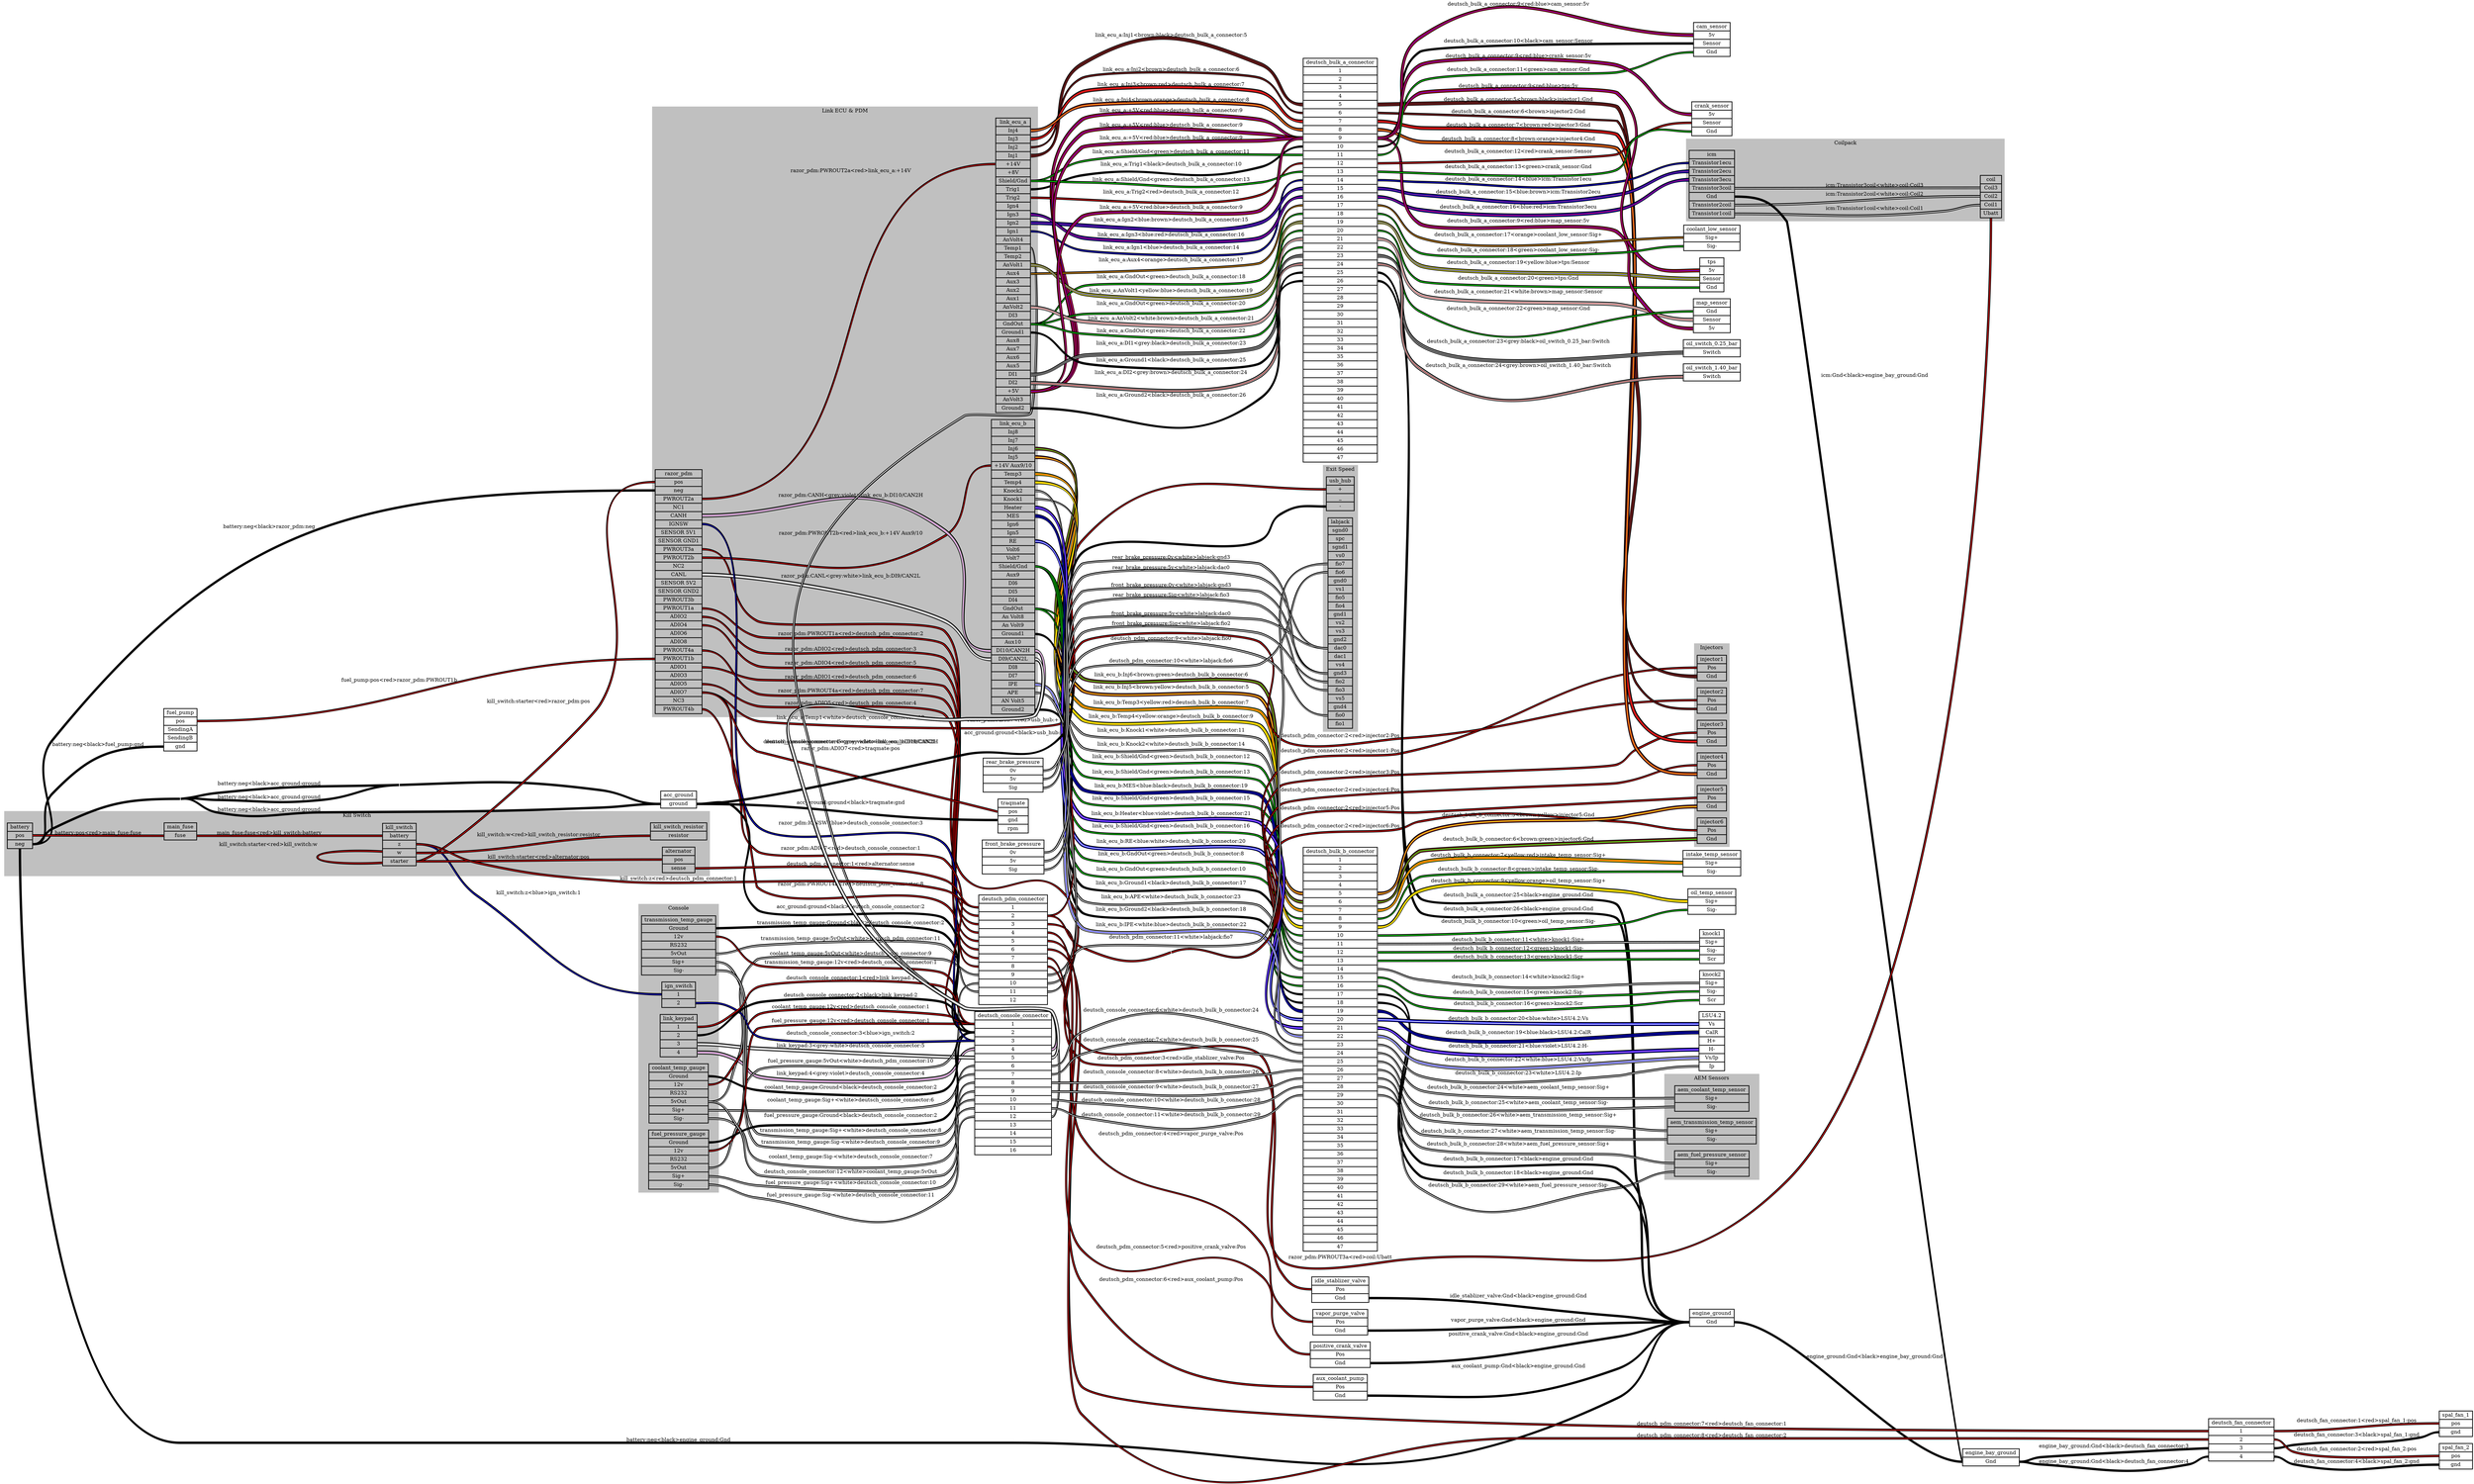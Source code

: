 graph "" {
	graph [bb="0,0,6760,3938.9",
		concentrate=true,
		rankdir=LR,
		ranksep=1.5
	];
	node [label="\N"];
	subgraph "cluster_AEM Sensors" {
		graph [bb="4549.5,1367.9,4808.5,1652.9",
			color=grey,
			label="AEM Sensors",
			lheight=0.21,
			lp="4679,1641.4",
			lwidth=1.35,
			style=filled
		];
		aem_coolant_temp_sensor	[height=0.97222,
			label="aem_coolant_temp_sensor | <Sig+> Sig+ | <Sig-> Sig- ",
			pos="4679,1586.9",
			rects="4577.5,1598.4,4780.5,1621.4 4577.5,1575.4,4780.5,1598.4 4577.5,1552.4,4780.5,1575.4",
			shape=record,
			style=bold,
			width=2.8194];
		aem_transmission_temp_sensor	[height=0.97222,
			label="aem_transmission_temp_sensor | <Sig+> Sig+ | <Sig-> Sig- ",
			pos="4679,1498.9",
			rects="4557.5,1510.4,4800.5,1533.4 4557.5,1487.4,4800.5,1510.4 4557.5,1464.4,4800.5,1487.4",
			shape=record,
			style=bold,
			width=3.375];
		aem_fuel_pressure_sensor	[height=0.97222,
			label="aem_fuel_pressure_sensor | <Sig+> Sig+ | <Sig-> Sig- ",
			pos="4679,1410.9",
			rects="4577,1422.4,4781,1445.4 4577,1399.4,4781,1422.4 4577,1376.4,4781,1399.4",
			shape=record,
			style=bold,
			width=2.8333];
	}
	subgraph cluster_Injectors {
		graph [bb="4631,1944.9,4727,2493.9",
			color=grey,
			label=Injectors,
			lheight=0.21,
			lp="4679,2482.4",
			lwidth=0.89,
			style=filled
		];
		injector1	[height=0.97222,
			label="injector1 | <Pos> Pos | <Gnd> Gnd ",
			pos="4679,2251.9",
			rects="4639,2263.4,4719,2286.4 4639,2240.4,4719,2263.4 4639,2217.4,4719,2240.4",
			shape=record,
			style=bold,
			width=1.1111];
		injector2	[height=0.97222,
			label="injector2 | <Pos> Pos | <Gnd> Gnd ",
			pos="4679,2163.9",
			rects="4639,2175.4,4719,2198.4 4639,2152.4,4719,2175.4 4639,2129.4,4719,2152.4",
			shape=record,
			style=bold,
			width=1.1111];
		injector3	[height=0.97222,
			label="injector3 | <Pos> Pos | <Gnd> Gnd ",
			pos="4679,2075.9",
			rects="4639,2087.4,4719,2110.4 4639,2064.4,4719,2087.4 4639,2041.4,4719,2064.4",
			shape=record,
			style=bold,
			width=1.1111];
		injector4	[height=0.97222,
			label="injector4 | <Pos> Pos | <Gnd> Gnd ",
			pos="4679,2427.9",
			rects="4639,2439.4,4719,2462.4 4639,2416.4,4719,2439.4 4639,2393.4,4719,2416.4",
			shape=record,
			style=bold,
			width=1.1111];
		injector5	[height=0.97222,
			label="injector5 | <Pos> Pos | <Gnd> Gnd ",
			pos="4679,2339.9",
			rects="4639,2351.4,4719,2374.4 4639,2328.4,4719,2351.4 4639,2305.4,4719,2328.4",
			shape=record,
			style=bold,
			width=1.1111];
		injector6	[height=0.97222,
			label="injector6 | <Pos> Pos | <Gnd> Gnd ",
			pos="4679,1987.9",
			rects="4639,1999.4,4719,2022.4 4639,1976.4,4719,1999.4 4639,1953.4,4719,1976.4",
			shape=record,
			style=bold,
			width=1.1111];
	}
	subgraph cluster_Console {
		graph [bb="1743,666.93,1962,1449.9",
			color=grey,
			label=Console,
			lheight=0.21,
			lp="1852.5,1438.4",
			lwidth=0.79,
			style=filled
		];
		ign_switch	[height=0.97222,
			label="ign_switch | <1> 1 | <2> 2 ",
			pos="1852.5,1383.9",
			rects="1806.5,1395.4,1898.5,1418.4 1806.5,1372.4,1898.5,1395.4 1806.5,1349.4,1898.5,1372.4",
			shape=record,
			style=bold,
			width=1.2778];
		link_keypad	[height=1.6111,
			label="link_keypad | <1> 1 | <2> 2 | <3> 3 | <4> 4 ",
			pos="1852.5,1272.9",
			rects="1802,1307.4,1903,1330.4 1802,1284.4,1903,1307.4 1802,1261.4,1903,1284.4 1802,1238.4,1903,1261.4 1802,1215.4,1903,1238.4",
			shape=record,
			style=bold,
			width=1.4028];
		coolant_temp_gauge	[height=2.25,
			label="coolant_temp_gauge | <Ground> Ground | <12v> 12v | <RS232> RS232 | <5vOut> 5vOut | <Sig+> Sig+ | <Sig-> Sig- ",
			pos="1852.5,1115.9",
			rects="1771.5,1173.4,1933.5,1196.4 1771.5,1150.4,1933.5,1173.4 1771.5,1127.4,1933.5,1150.4 1771.5,1104.4,1933.5,1127.4 1771.5,1081.4,1933.5,\
1104.4 1771.5,1058.4,1933.5,1081.4 1771.5,1035.4,1933.5,1058.4",
			shape=record,
			style=bold,
			width=2.25];
		transmission_temp_gauge	[height=2.25,
			label="transmission_temp_gauge | <Ground> Ground | <12v> 12v | <RS232> RS232 | <5vOut> 5vOut | <Sig+> Sig+ | <Sig-> Sig- ",
			pos="1852.5,935.93",
			rects="1751,993.43,1954,1016.4 1751,970.43,1954,993.43 1751,947.43,1954,970.43 1751,924.43,1954,947.43 1751,901.43,1954,924.43 1751,878.43,\
1954,901.43 1751,855.43,1954,878.43",
			shape=record,
			style=bold,
			width=2.8194];
		fuel_pressure_gauge	[height=2.25,
			label="fuel_pressure_gauge | <Ground> Ground | <12v> 12v | <RS232> RS232 | <5vOut> 5vOut | <Sig+> Sig+ | <Sig-> Sig- ",
			pos="1852.5,755.93",
			rects="1770.5,813.43,1934.5,836.43 1770.5,790.43,1934.5,813.43 1770.5,767.43,1934.5,790.43 1770.5,744.43,1934.5,767.43 1770.5,721.43,1934.5,\
744.43 1770.5,698.43,1934.5,721.43 1770.5,675.43,1934.5,698.43",
			shape=record,
			style=bold,
			width=2.2778];
	}
	subgraph cluster_Coilpack {
		graph [bb="4609,3356.9,5479.5,3579.9",
			color=grey,
			label=Coilpack,
			lheight=0.21,
			lp="5044.2,3568.4",
			lwidth=0.85,
			style=filled
		];
		icm	[height=2.5694,
			label="icm | <Transistor1ecu> Transistor1ecu | <Transistor2ecu> Transistor2ecu | <Transistor3ecu> Transistor3ecu | <Transistor3coil> Transistor3coil | <\
Gnd> Gnd | <Transistor2coil> Transistor2coil | <Transistor1coil> Transistor1coil ",
			pos="4679,3456.9",
			rects="4617,3525.9,4741,3548.9 4617,3502.9,4741,3525.9 4617,3479.9,4741,3502.9 4617,3456.9,4741,3479.9 4617,3433.9,4741,3456.9 4617,3410.9,\
4741,3433.9 4617,3387.9,4741,3410.9 4617,3364.9,4741,3387.9",
			shape=record,
			style=bold,
			width=1.7222];
		coil	[height=1.6111,
			label="coil | <Coil3> Coil3 | <Coil2> Coil2 | <Coil1> Coil1 | <Ubatt> Ubatt ",
			pos="5442.5,3422.9",
			rects="5413.5,3457.4,5471.5,3480.4 5413.5,3434.4,5471.5,3457.4 5413.5,3411.4,5471.5,3434.4 5413.5,3388.4,5471.5,3411.4 5413.5,3365.4,5471.5,\
3388.4",
			shape=record,
			style=bold,
			width=0.80556];
		icm:Transistor3coil -- coil:Coil3	[color="black:white:black",
			label="icm:Transistor3coil<white>coil:Coil3",
			labeltooltip="icm:Transistor3coil<white>coil:Coil3",
			lp="5124.5,3452.4",
			penwidth=2.5,
			pos="4742,3444.9 5040,3444.9 5114.5,3445.9 5412.5,3445.9"];
		icm:Transistor1coil -- coil:Coil1	[color="black:white:black",
			label="icm:Transistor1coil<white>coil:Coil1",
			labeltooltip="icm:Transistor1coil<white>coil:Coil1",
			lp="5124.5,3391.4",
			penwidth=2.5,
			pos="4742,3375.9 4994.9,3375.9 5059,3362.4 5311,3383.9 5356.5,3387.8 5366.8,3399.9 5412.5,3399.9"];
		icm:Transistor2coil -- coil:Coil2	[color="black:white:black",
			label="icm:Transistor2coil<white>coil:Coil2",
			labeltooltip="icm:Transistor2coil<white>coil:Coil2",
			lp="5124.5,3428.4",
			penwidth=2.5,
			pos="4742,3398.9 5040.2,3398.9 5114.3,3422.9 5412.5,3422.9"];
	}
	subgraph "cluster_Link ECU & PDM" {
		graph [bb="1780.5,1924.9,2835,3593.9",
			color=grey,
			label="Link ECU & PDM",
			lheight=0.21,
			lp="2307.8,3582.4",
			lwidth=1.75,
			style=filled
		];
		razor_pdm	[height=9.2778,
			label="razor_pdm | <pos> pos | <neg> neg | <PWROUT2a> PWROUT2a | <NC1> NC1 | <CANH> CANH | <IGNSW> IGNSW | <SENSOR 5V1> SENSOR 5V1 | <SENSOR \
GND1> SENSOR GND1 | <PWROUT3a> PWROUT3a | <PWROUT2b> PWROUT2b | <NC2> NC2 | <CANL> CANL | <SENSOR 5V2> SENSOR 5V2 | <SENSOR GND2> \
SENSOR GND2 | <PWROUT3b> PWROUT3b | <PWROUT1a> PWROUT1a | <ADIO2> ADIO2 | <ADIO4> ADIO4 | <ADIO6> ADIO6 | <ADIO8> ADIO8 | <PWROUT4a> \
PWROUT4a | <PWROUT1b> PWROUT1b | <ADIO1> ADIO1 | <ADIO3> ADIO3 | <ADIO5> ADIO5 | <ADIO7> ADIO7 | <NC3> NC3 | <PWROUT4b> PWROUT4b ",
			pos="1852.5,2266.9",
			rects="1788.5,2577.4,1916.5,2600.4 1788.5,2554.4,1916.5,2577.4 1788.5,2531.4,1916.5,2554.4 1788.5,2508.4,1916.5,2531.4 1788.5,2485.4,1916.5,\
2508.4 1788.5,2462.4,1916.5,2485.4 1788.5,2439.4,1916.5,2462.4 1788.5,2416.4,1916.5,2439.4 1788.5,2393.4,1916.5,2416.4 1788.5,2370.4,\
1916.5,2393.4 1788.5,2347.4,1916.5,2370.4 1788.5,2324.4,1916.5,2347.4 1788.5,2301.4,1916.5,2324.4 1788.5,2278.4,1916.5,2301.4 1788.5,\
2255.4,1916.5,2278.4 1788.5,2232.4,1916.5,2255.4 1788.5,2209.4,1916.5,2232.4 1788.5,2186.4,1916.5,2209.4 1788.5,2163.4,1916.5,2186.4 \
1788.5,2140.4,1916.5,2163.4 1788.5,2117.4,1916.5,2140.4 1788.5,2094.4,1916.5,2117.4 1788.5,2071.4,1916.5,2094.4 1788.5,2048.4,1916.5,\
2071.4 1788.5,2025.4,1916.5,2048.4 1788.5,2002.4,1916.5,2025.4 1788.5,1979.4,1916.5,2002.4 1788.5,1956.4,1916.5,1979.4 1788.5,1933.4,\
1916.5,1956.4",
			shape=record,
			style=bold,
			width=1.7778];
		link_ecu_a	[height=11.194,
			label="link_ecu_a | <Inj4> Inj4 | <Inj3> Inj3 | <Inj2> Inj2 | <Inj1> Inj1 | <+14V> +14V | <+8V> +8V | <Shield/Gnd> Shield/Gnd | <Trig1> \
Trig1 | <Trig2> Trig2 | <Ign4> Ign4 | <Ign3> Ign3 | <Ign2> Ign2 | <Ign1> Ign1 | <AnVolt4> AnVolt4 | <Temp1> Temp1 | <Temp2> Temp2 | <\
AnVolt1> AnVolt1 | <Aux4> Aux4 | <Aux3> Aux3 | <Aux2> Aux2 | <Aux1> Aux1 | <AnVolt2> AnVolt2 | <DI3> DI3 | <GndOut> GndOut | <Ground1> \
Ground1 | <Aux8> Aux8 | <Aux7> Aux7 | <Aux6> Aux6 | <Aux5> Aux5 | <DI1> DI1 | <DI2> DI2 | <+5V> +5V | <AnVolt3> AnVolt3 | <Ground2> \
Ground2 ",
			pos="2767.5,3159.9",
			rects="2720,3539.4,2815,3562.4 2720,3516.4,2815,3539.4 2720,3493.4,2815,3516.4 2720,3470.4,2815,3493.4 2720,3447.4,2815,3470.4 2720,3424.4,\
2815,3447.4 2720,3401.4,2815,3424.4 2720,3378.4,2815,3401.4 2720,3355.4,2815,3378.4 2720,3332.4,2815,3355.4 2720,3309.4,2815,3332.4 \
2720,3286.4,2815,3309.4 2720,3263.4,2815,3286.4 2720,3240.4,2815,3263.4 2720,3217.4,2815,3240.4 2720,3194.4,2815,3217.4 2720,3171.4,\
2815,3194.4 2720,3148.4,2815,3171.4 2720,3125.4,2815,3148.4 2720,3102.4,2815,3125.4 2720,3079.4,2815,3102.4 2720,3056.4,2815,3079.4 \
2720,3033.4,2815,3056.4 2720,3010.4,2815,3033.4 2720,2987.4,2815,3010.4 2720,2964.4,2815,2987.4 2720,2941.4,2815,2964.4 2720,2918.4,\
2815,2941.4 2720,2895.4,2815,2918.4 2720,2872.4,2815,2895.4 2720,2849.4,2815,2872.4 2720,2826.4,2815,2849.4 2720,2803.4,2815,2826.4 \
2720,2780.4,2815,2803.4 2720,2757.4,2815,2780.4",
			shape=record,
			style=bold,
			width=1.3194];
		razor_pdm:PWROUT2a -- link_ecu_a:"+14V"	[color="black:red:black",
			label="razor_pdm:PWROUT2a<red>link_ecu_a:+14V",
			labeltooltip="razor_pdm:PWROUT2a<red>link_ecu_a:+14V",
			lp="2323.5,3310.4",
			penwidth=2.5,
			pos="1917.5,2519.9 2052.7,2519.9 2583.3,3435.9 2718.5,3435.9"];
		link_ecu_b	[height=11.194,
			label="link_ecu_b | <Inj8> Inj8 | <Inj7> Inj7 | <Inj6> Inj6 | <Inj5> Inj5 | <+14V Aux9/10> +14V Aux9/10 | <Temp3> Temp3 | <Temp4> Temp4 | <\
Knock2> Knock2 | <Knock1> Knock1 | <Heater> Heater | <MES> MES | <Ign6> Ign6 | <Ign5> Ign5 | <RE> RE | <Volt6> Volt6 | <Volt7> Volt7 | <\
Shield/Gnd> Shield/Gnd | <Aux9> Aux9 | <DI6> DI6 | <DI5> DI5 | <DI4> DI4 | <GndOut> GndOut | <An Volt8> An Volt8 | <An Volt9> An \
Volt9 | <Ground1> Ground1 | <Aux10> Aux10 | <DI10/CAN2H> DI10/CAN2H | <DI9/CAN2L> DI9/CAN2L | <DI8> DI8 | <DI7> DI7 | <IPE> IPE | <\
APE> APE | <AN Volt5> AN Volt5 | <Ground2> Ground2 ",
			pos="2767.5,2335.9",
			rects="2708,2715.4,2827,2738.4 2708,2692.4,2827,2715.4 2708,2669.4,2827,2692.4 2708,2646.4,2827,2669.4 2708,2623.4,2827,2646.4 2708,2600.4,\
2827,2623.4 2708,2577.4,2827,2600.4 2708,2554.4,2827,2577.4 2708,2531.4,2827,2554.4 2708,2508.4,2827,2531.4 2708,2485.4,2827,2508.4 \
2708,2462.4,2827,2485.4 2708,2439.4,2827,2462.4 2708,2416.4,2827,2439.4 2708,2393.4,2827,2416.4 2708,2370.4,2827,2393.4 2708,2347.4,\
2827,2370.4 2708,2324.4,2827,2347.4 2708,2301.4,2827,2324.4 2708,2278.4,2827,2301.4 2708,2255.4,2827,2278.4 2708,2232.4,2827,2255.4 \
2708,2209.4,2827,2232.4 2708,2186.4,2827,2209.4 2708,2163.4,2827,2186.4 2708,2140.4,2827,2163.4 2708,2117.4,2827,2140.4 2708,2094.4,\
2827,2117.4 2708,2071.4,2827,2094.4 2708,2048.4,2827,2071.4 2708,2025.4,2827,2048.4 2708,2002.4,2827,2025.4 2708,1979.4,2827,2002.4 \
2708,1956.4,2827,1979.4 2708,1933.4,2827,1956.4",
			shape=record,
			style=bold,
			width=1.6528];
		razor_pdm:PWROUT2b -- link_ecu_b:"+14V Aux9/10"	[color="black:red:black",
			label="razor_pdm:PWROUT2b<red>link_ecu_b:+14V Aux9/10",
			labeltooltip="razor_pdm:PWROUT2b<red>link_ecu_b:+14V Aux9/10",
			lp="2323.5,2605.4",
			penwidth=2.5,
			pos="1917.5,2358.9 2285.8,2358.9 2338.2,2611.9 2706.5,2611.9"];
		razor_pdm:CANH -- link_ecu_b:"DI10/CAN2H"	[color="black:grey:violet:grey:black",
			label="razor_pdm:CANH<grey:violet>link_ecu_b:DI10/CAN2H",
			labeltooltip="razor_pdm:CANH<grey:violet>link_ecu_b:DI10/CAN2H",
			lp="2323.5,2364.4",
			penwidth=2.5,
			pos="1917.5,2473.9 2001.9,2473.9 1993.7,2398.8 2067,2356.9 2075.3,2352.2 2697,2105.9 2706.5,2105.9"];
		razor_pdm:CANL -- link_ecu_b:"DI9/CAN2L"	[color="black:grey:white:grey:black",
			label="razor_pdm:CANL<grey:white>link_ecu_b:DI9/CAN2L",
			labeltooltip="razor_pdm:CANL<grey:white>link_ecu_b:DI9/CAN2L",
			lp="2323.5,2147.4",
			penwidth=2.5,
			pos="1917.5,2312.9 2019.1,2312.9 1976.6,2186.3 2067,2139.9 2321,2009.8 2421.2,2082.9 2706.5,2082.9"];
	}
	subgraph "cluster_Exit Speed" {
		graph [bb="3615.5,65.926,3710.5,791.93",
			color=grey,
			label="Exit Speed",
			lheight=0.21,
			lp="3663,780.43",
			lwidth=1.10,
			style=filled
		];
		labjack	[height=8,
			label="labjack | <sgnd0> sgnd0 | < spc>  spc | < sgnd1>  sgnd1 | < vs0>  vs0 | <fio7> fio7 | < fio6>  fio6 | < gnd0>  gnd0 | < vs1>  vs1 | <\
fio5> fio5 | < fio4>  fio4 | < gnd1>  gnd1 | < vs2>  vs2 | <vs3> vs3 | < gnd2>  gnd2 | < dac0>  dac0 | < dac1>  dac1 | <vs4> vs4 | < \
gnd3>  gnd3 | < fio2>  fio2 | < fio3>  fio3 | <vs5> vs5 | < gnd4>  gnd4 | < fio0>  fio0 | < fio1>  fio1 ",
			pos="3662.5,472.93",
			rects="3629,737.43,3696,760.43 3629,714.43,3696,737.43 3629,691.43,3696,714.43 3629,668.43,3696,691.43 3629,645.43,3696,668.43 3629,622.43,\
3696,645.43 3629,599.43,3696,622.43 3629,576.43,3696,599.43 3629,553.43,3696,576.43 3629,530.43,3696,553.43 3629,507.43,3696,530.43 \
3629,484.43,3696,507.43 3629,461.43,3696,484.43 3629,438.43,3696,461.43 3629,415.43,3696,438.43 3629,392.43,3696,415.43 3629,369.43,\
3696,392.43 3629,346.43,3696,369.43 3629,323.43,3696,346.43 3629,300.43,3696,323.43 3629,277.43,3696,300.43 3629,254.43,3696,277.43 \
3629,231.43,3696,254.43 3629,208.43,3696,231.43 3629,185.43,3696,208.43",
			shape=record,
			style=bold,
			width=0.93056];
		usb_hub	[height=1.2917,
			label="usb_hub | <+> + | <_> _ | <-> - ",
			pos="3662.5,119.93",
			rects="3624.5,142.93,3700.5,165.93 3624.5,119.93,3700.5,142.93 3624.5,96.926,3700.5,119.93 3624.5,73.926,3700.5,96.926",
			shape=record,
			style=bold,
			width=1.0556];
	}
	subgraph "cluster_Kill Switch" {
		graph [bb="8,484.93,1937.5,658.93",
			color=grey,
			label="Kill Switch",
			lheight=0.21,
			lp="972.75,647.43",
			lwidth=1.08,
			style=filled
		];
		battery	[height=0.97222,
			label="battery | <pos> pos | <neg> neg ",
			pos="50.5,592.93",
			rects="16,604.43,85,627.43 16,581.43,85,604.43 16,558.43,85,581.43",
			shape=record,
			style=bold,
			width=0.95833];
		main_fuse	[height=0.65278,
			label="main_fuse | <fuse> fuse ",
			pos="489.5,603.93",
			rects="445,603.93,534,626.93 445,580.93,534,603.93",
			shape=record,
			style=bold,
			width=1.2361];
		battery:pos -- main_fuse:fuse	[color="black:red:black",
			label="battery:pos<red>main_fuse:fuse",
			labeltooltip="battery:pos<red>main_fuse:fuse",
			lp="264.5,599.43",
			penwidth=2.5,
			pos="85,592.93 244.56,592.93 284.44,591.93 444,591.93"];
		kill_switch	[height=1.6111,
			label="kill_switch | <battery> battery | <z> z | <w> w | <starter> starter ",
			pos="1088.5,569.93",
			rects="1042.5,604.43,1134.5,627.43 1042.5,581.43,1134.5,604.43 1042.5,558.43,1134.5,581.43 1042.5,535.43,1134.5,558.43 1042.5,512.43,1134.5,\
535.43",
			shape=record,
			style=bold,
			width=1.2778];
		main_fuse:fuse -- kill_switch:battery	[color="black:red:black",
			label="main_fuse:fuse<red>kill_switch:battery",
			labeltooltip="main_fuse:fuse<red>kill_switch:battery",
			lp="732.5,599.43",
			penwidth=2.5,
			pos="535,591.93 760.11,591.93 816.39,592.93 1041.5,592.93"];
		kill_switch:starter -- kill_switch:w	[color="black:red:black",
			label="kill_switch:starter<red>kill_switch:w",
			labeltooltip="kill_switch:starter<red>kill_switch:w",
			lp="730,569.93",
			penwidth=2.5,
			pos="1042.3,520.01 964.99,515.59 864.5,518.61 864.5,535.43 864.5,552.24 964.99,555.26 1042.3,550.84"];
		alternator	[height=0.97222,
			label="alternator | <pos> pos | <sense> sense ",
			pos="1852.5,527.93",
			rects="1808,539.43,1897,562.43 1808,516.43,1897,539.43 1808,493.43,1897,516.43",
			shape=record,
			style=bold,
			width=1.2361];
		kill_switch:starter -- alternator:pos	[color="black:red:black",
			label="kill_switch:starter<red>alternator:pos",
			labeltooltip="kill_switch:starter<red>alternator:pos",
			lp="1469.5,534.43",
			penwidth=2.5,
			pos="1135.5,523.93 1433.7,523.93 1508.3,527.93 1806.5,527.93"];
		kill_switch_resistor	[height=0.65278,
			label="kill_switch_resistor | <resistor> resistor ",
			pos="1852.5,603.93",
			rects="1775.5,603.93,1929.5,626.93 1775.5,580.93,1929.5,603.93",
			shape=record,
			style=bold,
			width=2.1389];
		kill_switch:w -- kill_switch_resistor:resistor	[color="black:red:black",
			label="kill_switch:w<red>kill_switch_resistor:resistor",
			labeltooltip="kill_switch:w<red>kill_switch_resistor:resistor",
			lp="1469.5,594.43",
			penwidth=2.5,
			pos="1135.5,546.93 1420.2,546.93 1489.8,591.93 1774.5,591.93"];
	}
	battery:neg -- razor_pdm:neg	[color="black:black:black",
		label="battery:neg<black>razor_pdm:neg",
		labeltooltip="battery:neg<black>razor_pdm:neg",
		lp="732.5,2373.4",
		penwidth=2.5,
		pos="85,569.93 197.38,569.93 80.474,1484 139,1579.9 580.89,2304.3 938.98,2542.9 1787.5,2542.9"];
	engine_ground	[height=0.65278,
		label="engine_ground | <Gnd> Gnd ",
		pos="4679,1141.9",
		rects="4618,1141.9,4740,1164.9 4618,1118.9,4740,1141.9",
		shape=record,
		style=bold,
		width=1.6944];
	battery:neg -- engine_ground:Gnd	[color="black:black:black",
		label="battery:neg<black>engine_ground:Gnd",
		labeltooltip="battery:neg<black>engine_ground:Gnd",
		lp="1852.5,52.426",
		penwidth=2.5,
		pos="490.5,82.926 512.92,72.156 813.69,44.926 1468.5,44.926 1468.5,44.926 1468.5,44.926 3201,44.926 3478.9,44.926 3579.6,-66.456 3826,\
61.926 3834.2,66.173 4601.7,1121.6 4616.9,1129.9"];
	acc_ground	[height=0.65278,
		label="acc_ground | <ground> ground ",
		pos="1852.5,282.93",
		rects="1803.5,282.93,1901.5,305.93 1803.5,259.93,1901.5,282.93",
		shape=record,
		style=bold,
		width=1.3611];
	battery:neg -- acc_ground:ground	[color="black:black:black",
		label="battery:neg<black>acc_ground:ground",
		labeltooltip="battery:neg<black>acc_ground:ground",
		lp="732.5,112.43",
		penwidth=2.5,
		pos="490.5,82.926 534.83,81.604 544.79,95.359 589,98.926 716.14,109.18 748.54,103.74 876,98.926 970.2,95.368 993.24,81.823 1087.5,82.926"];
	battery:neg -- acc_ground:ground	[color="black:black:black",
		label="battery:neg<black>acc_ground:ground",
		labeltooltip="battery:neg<black>acc_ground:ground",
		lp="732.5,87.426",
		penwidth=2.5,
		pos="490.5,82.926 755.64,72.847 822.22,77.835 1087.5,82.926"];
	battery:neg -- acc_ground:ground	[color="black:black:black",
		label="battery:neg<black>acc_ground:ground",
		labeltooltip="battery:neg<black>acc_ground:ground",
		lp="732.5,63.426",
		penwidth=2.5,
		pos="85,569.93 366.08,569.93 207.63,94.033 488.5,82.926;490.5,82.926 727.5,-36.372 822.22,77.463 1087.5,82.926;1089.5,82.926 1417.2,84.153 \
1474.8,270.93 1802.5,270.93"];
	fuel_pump	[height=1.6111,
		label="fuel_pump | <pos> pos | <SendingA> SendingA | <SendingB> SendingB | <gnd> gnd ",
		pos="489.5,1680.9",
		rects="444,1715.4,535,1738.4 444,1692.4,535,1715.4 444,1669.4,535,1692.4 444,1646.4,535,1669.4 444,1623.4,535,1646.4",
		shape=record,
		style=bold,
		width=1.2639];
	battery:neg -- fuel_pump:gnd	[color="black:black:black",
		label="battery:neg<black>fuel_pump:gnd",
		labeltooltip="battery:neg<black>fuel_pump:gnd",
		lp="264.5,1568.4",
		penwidth=2.5,
		pos="85,569.93 209.88,569.93 319.12,1634.9 444,1634.9"];
	kill_switch:starter -- razor_pdm:pos	[color="black:red:black",
		label="kill_switch:starter<red>razor_pdm:pos",
		labeltooltip="kill_switch:starter<red>razor_pdm:pos",
		lp="1469.5,2031.4",
		penwidth=2.5,
		pos="1135.5,523.93 1446.6,523.93 1103.7,1673.4 1301,1913.9 1400.9,2035.7 1529.2,1910 1638,2023.9 1810.6,2204.7 1537.6,2565.9 1787.5,2565.9"];
	kill_switch:z -- ign_switch:1	[color="black:blue:black",
		label="kill_switch:z<blue>ign_switch:1",
		labeltooltip="kill_switch:z<blue>ign_switch:1",
		lp="1469.5,1335.4",
		penwidth=2.5,
		pos="1135.5,569.93 1604.1,569.93 1336.9,1383.9 1805.5,1383.9"];
	deutsch_pdm_connector	[height=4.1667,
		label="deutsch_pdm_connector | <1> 1 | <2> 2 | <3> 3 | <4> 4 | <5> 5 | <6> 6 | <7> 7 | <8> 8 | <9> 9 | <10> 10 | <11> 11 | <12> 12 ",
		pos="2767.5,1459.9",
		rects="2673.5,1586.4,2861.5,1609.4 2673.5,1563.4,2861.5,1586.4 2673.5,1540.4,2861.5,1563.4 2673.5,1517.4,2861.5,1540.4 2673.5,1494.4,2861.5,\
1517.4 2673.5,1471.4,2861.5,1494.4 2673.5,1448.4,2861.5,1471.4 2673.5,1425.4,2861.5,1448.4 2673.5,1402.4,2861.5,1425.4 2673.5,1379.4,\
2861.5,1402.4 2673.5,1356.4,2861.5,1379.4 2673.5,1333.4,2861.5,1356.4 2673.5,1310.4,2861.5,1333.4",
		shape=record,
		style=bold,
		width=2.6111];
	kill_switch:z -- deutsch_pdm_connector:1	[color="black:red:black",
		label="kill_switch:z<red>deutsch_pdm_connector:1",
		labeltooltip="kill_switch:z<red>deutsch_pdm_connector:1",
		lp="1852.5,1879.4",
		penwidth=2.5,
		pos="1135.5,569.93 1488.6,569.93 1107.3,1051.7 1301,1346.9 1530.4,1696.5 1668.8,1765.5 2067,1892.9 2121.3,1910.3 2534.4,1927.1 2580,1892.9 \
2697.7,1804.6 2525.3,1574.9 2672.5,1574.9"];
	razor_pdm:PWROUT3a -- coil:Ubatt	[color="black:red:black",
		label="razor_pdm:PWROUT3a<red>coil:Ubatt",
		labeltooltip="razor_pdm:PWROUT3a<red>coil:Ubatt",
		lp="3662.5,1476.4",
		penwidth=2.5,
		pos="1917.5,2381.9 2076.1,2381.9 1946.1,2160.6 2067,2057.9 2247.3,1904.8 2358.1,1997.9 2580,1915.9 2978.2,1768.8 3083,1732.6 3445,1510.9 \
3470.9,1495 3470.9,1480.6 3499,1468.9 3634.3,1412.8 3710.9,1518.6 3826,1427.9 3879.4,1385.9 3824.1,1323.6 3880,1284.9 4064.1,1157.7 \
4717.8,1214.1 4884,1363.9 5226.8,1672.9 5442.5,2902.5 5442.5,3363.9"];
	razor_pdm:ADIO7 -- usb_hub:"+"	[color="black:red:black",
		label="razor_pdm:ADIO7<red>usb_hub:+",
		labeltooltip="razor_pdm:ADIO7<red>usb_hub:+",
		lp="2767.5,1293.4",
		penwidth=2.5,
		pos="1917.5,1990.9 1979,1990.9 1985.5,1945.9 2013,1890.9 2078.1,1760.8 1958.5,1665 2067,1567.9 2152.1,1491.8 2493.3,1614.2 2580,1539.9 \
2667.7,1464.9 2549.4,1364.4 2634,1285.9 2721.8,1204.5 2817.9,1336.2 2901,1249.9 2987.6,1160 2882.1,792.25 2955,690.93 3094.3,497.26 \
3297.7,659.57 3445,471.93 3527.6,366.73 3412.3,277.71 3499,175.93 3537.1,131.26 3564.8,131.93 3623.5,131.93"];
	razor_pdm:PWROUT1a -- deutsch_pdm_connector:2	[color="black:red:black",
		label="razor_pdm:PWROUT1a<red>deutsch_pdm_connector:2",
		labeltooltip="razor_pdm:PWROUT1a<red>deutsch_pdm_connector:2",
		lp="2323.5,1910.4",
		penwidth=2.5,
		pos="1917.5,2220.9 2073.7,2220.9 1939.2,1992.7 2067,1902.9 2160.7,1837.1 2491.3,1927.3 2580,1854.9 2689.1,1766 2531.7,1551.9 2672.5,1551.9"];
	razor_pdm:ADIO2 -- deutsch_pdm_connector:3	[color="black:red:black",
		label="razor_pdm:ADIO2<red>deutsch_pdm_connector:3",
		labeltooltip="razor_pdm:ADIO2<red>deutsch_pdm_connector:3",
		lp="2323.5,1843.4",
		penwidth=2.5,
		pos="1917.5,2197.9 2004.5,2197.9 1995.6,1885.6 2067,1835.9 2113.8,1803.3 2534.5,1851.4 2580,1816.9 2687.1,1735.7 2538.1,1528.9 2672.5,\
1528.9"];
	razor_pdm:ADIO5 -- deutsch_pdm_connector:4	[color="black:red:black",
		label="razor_pdm:ADIO5<red>deutsch_pdm_connector:4",
		labeltooltip="razor_pdm:ADIO5<red>deutsch_pdm_connector:4",
		lp="2323.5,1805.4",
		penwidth=2.5,
		pos="1917.5,2013.9 1977.4,2013.9 1979,1968.2 2013,1918.9 2046.4,1870.5 2018.2,1830.9 2067,1797.9 2114.3,1766 2534.3,1813 2580,1778.9 \
2682.7,1702.4 2544.4,1505.9 2672.5,1505.9"];
	razor_pdm:ADIO4 -- deutsch_pdm_connector:5	[color="black:red:black",
		label="razor_pdm:ADIO4<red>deutsch_pdm_connector:5",
		labeltooltip="razor_pdm:ADIO4<red>deutsch_pdm_connector:5",
		lp="2323.5,1767.4",
		penwidth=2.5,
		pos="1917.5,2174.9 2038.9,2174.9 1972.2,2033.3 2013,1918.9 2038,1848.6 2007.1,1804.5 2067,1759.9 2112.7,1725.9 2534,1774.6 2580,1740.9 \
2678.3,1669 2550.7,1482.9 2672.5,1482.9"];
	razor_pdm:ADIO1 -- deutsch_pdm_connector:6	[color="black:red:black",
		label="razor_pdm:ADIO1<red>deutsch_pdm_connector:6",
		labeltooltip="razor_pdm:ADIO1<red>deutsch_pdm_connector:6",
		lp="2323.5,1729.4",
		penwidth=2.5,
		pos="1917.5,2059.9 1993.2,2059.9 1981.3,1987.7 2013,1918.9 2051,1836.5 1995.8,1778.3 2067,1721.9 2111.7,1686.5 2533.6,1736.2 2580,1702.9 \
2673.9,1635.6 2556.9,1459.9 2672.5,1459.9"];
	razor_pdm:PWROUT4a -- deutsch_pdm_connector:7	[color="black:red:black",
		label="razor_pdm:PWROUT4a<red>deutsch_pdm_connector:7",
		labeltooltip="razor_pdm:PWROUT4a<red>deutsch_pdm_connector:7",
		lp="2323.5,1675.4",
		penwidth=2.5,
		pos="1917.5,2105.9 2018.7,2105.9 2063.2,1671.2 2067,1667.9 2110.5,1631 2532.9,1676.1 2580,1643.9 2663.2,1587.1 2571.7,1436.9 2672.5,1436.9"];
	razor_pdm:PWROUT4b -- deutsch_pdm_connector:8	[color="black:red:black",
		label="razor_pdm:PWROUT4b<red>deutsch_pdm_connector:8",
		labeltooltip="razor_pdm:PWROUT4b<red>deutsch_pdm_connector:8",
		lp="2323.5,1596.4",
		penwidth=2.5,
		pos="1917.5,1944.9 1961.5,1944.9 1983.5,1951.6 2013,1918.9 2112.5,1808.5 1956,1687.8 2067,1588.9 2109.6,1551 2530.9,1594 2580,1564.9 \
2647.7,1524.9 2593.8,1413.9 2672.5,1413.9"];
	deutsch_console_connector	[height=5.4444,
		label="deutsch_console_connector | <1> 1 | <2> 2 | <3> 3 | <4> 4 | <5> 5 | <6> 6 | <7> 7 | <8> 8 | <9> 9 | <10> 10 | <11> 11 | <12> 12 | <\
13> 13 | <14> 14 | <15> 15 | <16> 16 ",
		pos="2767.5,1044.9",
		rects="2662.5,1217.4,2872.5,1240.4 2662.5,1194.4,2872.5,1217.4 2662.5,1171.4,2872.5,1194.4 2662.5,1148.4,2872.5,1171.4 2662.5,1125.4,2872.5,\
1148.4 2662.5,1102.4,2872.5,1125.4 2662.5,1079.4,2872.5,1102.4 2662.5,1056.4,2872.5,1079.4 2662.5,1033.4,2872.5,1056.4 2662.5,1010.4,\
2872.5,1033.4 2662.5,987.43,2872.5,1010.4 2662.5,964.43,2872.5,987.43 2662.5,941.43,2872.5,964.43 2662.5,918.43,2872.5,941.43 2662.5,\
895.43,2872.5,918.43 2662.5,872.43,2872.5,895.43 2662.5,849.43,2872.5,872.43",
		shape=record,
		style=bold,
		width=2.9167];
	razor_pdm:IGNSW -- deutsch_console_connector:3	[color="black:blue:black",
		label="razor_pdm:IGNSW<blue>deutsch_console_connector:3",
		labeltooltip="razor_pdm:IGNSW<blue>deutsch_console_connector:3",
		lp="2323.5,1456.4",
		penwidth=2.5,
		pos="1917.5,2450.9 2157.7,2450.9 1978.1,2156.6 2013,1918.9 2028.3,1814.9 1990.1,1520.6 2067,1448.9 2108.7,1410 2534.9,1460.9 2580,1425.9 \
2677.7,1350.2 2537.9,1159.9 2661.5,1159.9"];
	razor_pdm:ADIO7 -- deutsch_console_connector:1	[color="black:red:black",
		label="razor_pdm:ADIO7<red>deutsch_console_connector:1",
		labeltooltip="razor_pdm:ADIO7<red>deutsch_console_connector:1",
		lp="2323.5,1490.4",
		penwidth=2.5,
		pos="1917.5,1990.9 1970.7,1990.9 1986.4,1964.9 2013,1918.9 2061.8,1834.4 1995.1,1548.9 2067,1482.9 2109,1444.4 2535.6,1499.7 2580,1463.9 \
2673.7,1388.5 2541.2,1205.9 2661.5,1205.9"];
	traqmate	[height=1.2917,
		label="traqmate | <pos> pos | <gnd> gnd | <rpm> rpm ",
		pos="2767.5,655.93",
		rects="2726,678.93,2809,701.93 2726,655.93,2809,678.93 2726,632.93,2809,655.93 2726,609.93,2809,632.93",
		shape=record,
		style=bold,
		width=1.1528];
	razor_pdm:ADIO7 -- traqmate:pos	[color="black:red:black",
		label="razor_pdm:ADIO7<red>traqmate:pos",
		labeltooltip="razor_pdm:ADIO7<red>traqmate:pos",
		lp="2323.5,1119.4",
		penwidth=2.5,
		pos="1917.5,1990.9 1970.7,1990.9 1987.7,1965.7 2013,1918.9 2098.5,1760.8 1939.1,1238.2 2067,1111.9 2148.2,1031.7 2493,1157.8 2580,1083.9 \
2664.7,1012.1 2595.8,944.22 2634,839.93 2663.7,758.81 2638.1,667.93 2724.5,667.93"];
	link_ecu_a:Temp1 -- deutsch_console_connector:12	[color="black:white:black",
		label="link_ecu_a:Temp1<white>deutsch_console_connector:12",
		labeltooltip="link_ecu_a:Temp1<white>deutsch_console_connector:12",
		lp="2323.5,1693.9",
		penwidth=2.5,
		pos="2816.5,3205.9 2841.6,3205.9 2832.4,2773 2815,2754.9 2801,2740.4 2650.5,2759.4 2634,2747.9 2219.3,2460.6 2294.1,2196 2194.5,1701.4 \
2139.5,1428.5 2379.5,1367.8 2634,1254.9 2658.3,1244.2 2854.3,1260.2 2872.5,1240.9 2894.5,1217.7 2905.5,952.93 2873.5,952.93"];
	deutsch_bulk_a_connector	[height=15.347,
		label="deutsch_bulk_a_connector | <1> 1 | <2> 2 | <3> 3 | <4> 4 | <5> 5 | <6> 6 | <7> 7 | <8> 8 | <9> 9 | <10> 10 | <11> 11 | <12> 12 | <\
13> 13 | <14> 14 | <15> 15 | <16> 16 | <17> 17 | <18> 18 | <19> 19 | <20> 20 | <21> 21 | <22> 22 | <23> 23 | <24> 24 | <25> 25 | <\
26> 26 | <27> 27 | <28> 28 | <29> 29 | <30> 30 | <31> 31 | <32> 32 | <33> 33 | <34> 34 | <35> 35 | <36> 36 | <37> 37 | <38> 38 | <\
39> 39 | <40> 40 | <41> 41 | <42> 42 | <43> 43 | <44> 44 | <45> 45 | <46> 46 | <47> 47 ",
		pos="3662.5,3260.9",
		rects="3561,3789.9,3764,3812.9 3561,3766.9,3764,3789.9 3561,3743.9,3764,3766.9 3561,3720.9,3764,3743.9 3561,3697.9,3764,3720.9 3561,3674.9,\
3764,3697.9 3561,3651.9,3764,3674.9 3561,3628.9,3764,3651.9 3561,3605.9,3764,3628.9 3561,3582.9,3764,3605.9 3561,3559.9,3764,3582.9 \
3561,3536.9,3764,3559.9 3561,3513.9,3764,3536.9 3561,3490.9,3764,3513.9 3561,3467.9,3764,3490.9 3561,3444.9,3764,3467.9 3561,3421.9,\
3764,3444.9 3561,3398.9,3764,3421.9 3561,3375.9,3764,3398.9 3561,3352.9,3764,3375.9 3561,3329.9,3764,3352.9 3561,3306.9,3764,3329.9 \
3561,3283.9,3764,3306.9 3561,3260.9,3764,3283.9 3561,3237.9,3764,3260.9 3561,3214.9,3764,3237.9 3561,3191.9,3764,3214.9 3561,3168.9,\
3764,3191.9 3561,3145.9,3764,3168.9 3561,3122.9,3764,3145.9 3561,3099.9,3764,3122.9 3561,3076.9,3764,3099.9 3561,3053.9,3764,3076.9 \
3561,3030.9,3764,3053.9 3561,3007.9,3764,3030.9 3561,2984.9,3764,3007.9 3561,2961.9,3764,2984.9 3561,2938.9,3764,2961.9 3561,2915.9,\
3764,2938.9 3561,2892.9,3764,2915.9 3561,2869.9,3764,2892.9 3561,2846.9,3764,2869.9 3561,2823.9,3764,2846.9 3561,2800.9,3764,2823.9 \
3561,2777.9,3764,2800.9 3561,2754.9,3764,2777.9 3561,2731.9,3764,2754.9 3561,2708.9,3764,2731.9",
		shape=record,
		style=bold,
		width=2.8194];
	link_ecu_a:Inj1 -- deutsch_bulk_a_connector:5	[color="black:brown:black:brown:black",
		label="link_ecu_a:Inj1<brown:black>deutsch_bulk_a_connector:5",
		labeltooltip="link_ecu_a:Inj1<brown:black>deutsch_bulk_a_connector:5",
		lp="3200,3817.4",
		penwidth=2.5,
		pos="2816.5,3458.9 2958.1,3458.9 2835,3670.6 2955,3745.9 3139.4,3861.7 3233.4,3797.2 3445,3745.9 3500.6,3732.4 3502.3,3686.9 3559.5,3686.9"];
	link_ecu_a:Inj2 -- deutsch_bulk_a_connector:6	[color="black:brown:black",
		label="link_ecu_a:Inj2<brown>deutsch_bulk_a_connector:6",
		labeltooltip="link_ecu_a:Inj2<brown>deutsch_bulk_a_connector:6",
		lp="3200,3729.4",
		penwidth=2.5,
		pos="2816.5,3481.9 2934.3,3481.9 2852.2,3650.4 2955,3707.9 3002.5,3734.5 3391.5,3717.9 3445,3707.9 3498.6,3698 3505,3663.9 3559.5,3663.9"];
	link_ecu_a:Inj3 -- deutsch_bulk_a_connector:7	[color="black:brown:red:brown:black",
		label="link_ecu_a:Inj3<brown:red>deutsch_bulk_a_connector:7",
		labeltooltip="link_ecu_a:Inj3<brown:red>deutsch_bulk_a_connector:7",
		lp="3200,3688.4",
		penwidth=2.5,
		pos="2816.5,3504.9 2912.2,3504.9 2868.2,3629.5 2955,3669.9 3004.3,3692.9 3391,3676.7 3445,3669.9 3497.1,3663.4 3507,3640.9 3559.5,3640.9"];
	link_ecu_a:Inj4 -- deutsch_bulk_a_connector:8	[color="black:brown:orange:brown:black",
		label="link_ecu_a:Inj4<brown:orange>deutsch_bulk_a_connector:8",
		labeltooltip="link_ecu_a:Inj4<brown:orange>deutsch_bulk_a_connector:8",
		lp="3200,3655.4",
		penwidth=2.5,
		pos="2816.5,3527.9 2893.5,3527.9 2882,3607.6 2955,3631.9 3058.3,3666.4 3336.3,3638.5 3445,3631.9 3496.2,3628.8 3508.2,3617.9 3559.5,3617.9"];
	link_ecu_a:Trig1 -- deutsch_bulk_a_connector:10	[color="black:black:black",
		label="link_ecu_a:Trig1<black>deutsch_bulk_a_connector:10",
		labeltooltip="link_ecu_a:Trig1<black>deutsch_bulk_a_connector:10",
		lp="3200,3472.4",
		penwidth=2.5,
		pos="2816.5,3366.9 2886.5,3366.9 2887.6,3423.1 2955,3441.9 3060,3471.2 3344.6,3422.6 3445,3464.9 3509.2,3492 3489.8,3571.9 3559.5,3571.9"];
	link_ecu_a:"+5V" -- deutsch_bulk_a_connector:9	[color="black:red:blue:red:black",
		label="link_ecu_a:+5V<red:blue>deutsch_bulk_a_connector:9",
		labeltooltip="link_ecu_a:+5V<red:blue>deutsch_bulk_a_connector:9",
		lp="3200,3610.4",
		penwidth=2.5,
		pos="2816.5,2814.9 3168.2,2814.9 2685.6,3367.9 2955,3593.9 2980.7,3615.5 3525.9,3594.9 3559.5,3594.9"];
	link_ecu_a:"Shield/Gnd" -- deutsch_bulk_a_connector:11	[color="black:green:black",
		label="link_ecu_a:Shield/Gnd<green>deutsch_bulk_a_connector:11",
		labeltooltip="link_ecu_a:Shield/Gnd<green>deutsch_bulk_a_connector:11",
		lp="3200,3430.4",
		penwidth=2.5,
		pos="2816.5,3389.9 2878.4,3389.9 2893.3,3399.6 2955,3403.9 3009.4,3407.7 3395.6,3399.9 3445,3422.9 3513.6,3454.9 3483.8,3548.9 3559.5,\
3548.9"];
	link_ecu_a:Trig2 -- deutsch_bulk_a_connector:12	[color="black:red:black",
		label="link_ecu_a:Trig2<red>deutsch_bulk_a_connector:12",
		labeltooltip="link_ecu_a:Trig2<red>deutsch_bulk_a_connector:12",
		lp="3200,3392.4",
		penwidth=2.5,
		pos="2816.5,3343.9 2878.8,3343.9 2893,3359.8 2955,3365.9 3009.2,3371.3 3396.3,3360.6 3445,3384.9 3517.2,3421 3478.8,3525.9 3559.5,3525.9"];
	link_ecu_a:"+5V" -- deutsch_bulk_a_connector:9	[color="black:red:blue:red:black",
		label="link_ecu_a:+5V<red:blue>deutsch_bulk_a_connector:9",
		labeltooltip="link_ecu_a:+5V<red:blue>deutsch_bulk_a_connector:9",
		lp="3200,3582.4",
		penwidth=2.5,
		pos="2816.5,2814.9 3151.5,2814.9 2701.4,3336.9 2955,3555.9 2975.6,3573.7 3417.9,3572 3445,3574.9 3496.4,3580.4 3507.8,3594.9 3559.5,3594.9"];
	link_ecu_a:"Shield/Gnd" -- deutsch_bulk_a_connector:13	[color="black:green:black",
		label="link_ecu_a:Shield/Gnd<green>deutsch_bulk_a_connector:13",
		labeltooltip="link_ecu_a:Shield/Gnd<green>deutsch_bulk_a_connector:13",
		lp="3200,3354.4",
		penwidth=2.5,
		pos="2816.5,3389.9 2881,3389.9 2891.3,3356.6 2955,3346.9 3008.8,3338.8 3396.4,3322.3 3445,3346.9 3521.7,3385.8 3473.5,3502.9 3559.5,3502.9"];
	link_ecu_a:Ign1 -- deutsch_bulk_a_connector:14	[color="black:blue:black",
		label="link_ecu_a:Ign1<blue>deutsch_bulk_a_connector:14",
		labeltooltip="link_ecu_a:Ign1<blue>deutsch_bulk_a_connector:14",
		lp="3200,3322.4",
		penwidth=2.5,
		pos="2816.5,3251.9 2880.3,3251.9 2892,3279.8 2955,3289.9 3008.8,3298.6 3397.4,3288.4 3445,3314.9 3523,3358.3 3470.2,3479.9 3559.5,3479.9"];
	link_ecu_a:Ign2 -- deutsch_bulk_a_connector:15	[color="black:blue:brown:blue:black",
		label="link_ecu_a:Ign2<blue:brown>deutsch_bulk_a_connector:15",
		labeltooltip="link_ecu_a:Ign2<blue:brown>deutsch_bulk_a_connector:15",
		lp="3200,3278.4",
		penwidth=2.5,
		pos="2816.5,3274.9 2886.3,3274.9 3384,3236.9 3445,3270.9 3529.7,3318.3 3462.4,3456.9 3559.5,3456.9"];
	link_ecu_a:Ign3 -- deutsch_bulk_a_connector:16	[color="black:blue:red:blue:black",
		label="link_ecu_a:Ign3<blue:red>deutsch_bulk_a_connector:16",
		labeltooltip="link_ecu_a:Ign3<blue:red>deutsch_bulk_a_connector:16",
		lp="3200,3244.4",
		penwidth=2.5,
		pos="2816.5,3297.9 2883.8,3297.9 2889.2,3250.8 2955,3236.9 3008.3,3225.7 3397.8,3209.8 3445,3236.9 3532.8,3287.4 3458.2,3433.9 3559.5,\
3433.9"];
	link_ecu_a:Aux4 -- deutsch_bulk_a_connector:17	[color="black:orange:black",
		label="link_ecu_a:Aux4<orange>deutsch_bulk_a_connector:17",
		labeltooltip="link_ecu_a:Aux4<orange>deutsch_bulk_a_connector:17",
		lp="3200,3210.4",
		penwidth=2.5,
		pos="2816.5,3136.9 2880.4,3136.9 2891.9,3165.4 2955,3175.9 3008.8,3184.9 3398.8,3173.9 3445,3202.9 3534.3,3259.1 3454,3410.9 3559.5,3410.9"];
	link_ecu_a:GndOut -- deutsch_bulk_a_connector:18	[color="black:green:black",
		label="link_ecu_a:GndOut<green>deutsch_bulk_a_connector:18",
		labeltooltip="link_ecu_a:GndOut<green>deutsch_bulk_a_connector:18",
		lp="3200,3164.4",
		penwidth=2.5,
		pos="2816.5,2998.9 2903.7,2998.9 2875.1,3102.9 2955,3137.9 3004.9,3159.8 3399.3,3127.3 3445,3156.9 3541.2,3219.2 3444.9,3387.9 3559.5,\
3387.9"];
	link_ecu_a:AnVolt1 -- deutsch_bulk_a_connector:19	[color="black:yellow:blue:yellow:black",
		label="link_ecu_a:AnVolt1<yellow:blue>deutsch_bulk_a_connector:19",
		labeltooltip="link_ecu_a:AnVolt1<yellow:blue>deutsch_bulk_a_connector:19",
		lp="3200,3126.4",
		penwidth=2.5,
		pos="2816.5,3159.9 2880.7,3159.9 2891.5,3128.1 2955,3118.9 3008.9,3111.1 3399.1,3089.7 3445,3118.9 3546.7,3183.8 3438.9,3364.9 3559.5,\
3364.9"];
	link_ecu_a:"+5V" -- deutsch_bulk_a_connector:9	[color="black:red:blue:red:black",
		label="link_ecu_a:+5V<red:blue>deutsch_bulk_a_connector:9",
		labeltooltip="link_ecu_a:+5V<red:blue>deutsch_bulk_a_connector:9",
		lp="3200,3544.4",
		penwidth=2.5,
		pos="2816.5,2814.9 3135,2814.9 2713,3310.9 2955,3517.9 2996.4,3553.3 3392.3,3523.2 3445,3536.9 3500.2,3551.2 3502.5,3594.9 3559.5,3594.9"];
	link_ecu_a:GndOut -- deutsch_bulk_a_connector:20	[color="black:green:black",
		label="link_ecu_a:GndOut<green>deutsch_bulk_a_connector:20",
		labeltooltip="link_ecu_a:GndOut<green>deutsch_bulk_a_connector:20",
		lp="3200,3092.4",
		penwidth=2.5,
		pos="2816.5,2998.9 2884.1,2998.9 2889.3,3046.1 2955,3061.9 3008,3074.7 3400,3054.2 3445,3084.9 3548.3,3155.5 3434.5,3341.9 3559.5,3341.9"];
	link_ecu_a:AnVolt2 -- deutsch_bulk_a_connector:21	[color="black:white:brown:white:black",
		label="link_ecu_a:AnVolt2<white:brown>deutsch_bulk_a_connector:21",
		labeltooltip="link_ecu_a:AnVolt2<white:brown>deutsch_bulk_a_connector:21",
		lp="3200,3050.4",
		penwidth=2.5,
		pos="2816.5,3044.9 2886.3,3044.9 3386.9,3004.1 3445,3042.9 3555.4,3116.7 3426.7,3318.9 3559.5,3318.9"];
	link_ecu_a:"+5V" -- deutsch_bulk_a_connector:9	[color="black:red:blue:red:black",
		label="link_ecu_a:+5V<red:blue>deutsch_bulk_a_connector:9",
		labeltooltip="link_ecu_a:+5V<red:blue>deutsch_bulk_a_connector:9",
		lp="3200,3506.4",
		penwidth=2.5,
		pos="2816.5,2814.9 3118.4,2814.9 2724.5,3285 2955,3479.9 2996.6,3515.1 3394.2,3479.3 3445,3498.9 3507,3522.8 3493.1,3594.9 3559.5,3594.9"];
	link_ecu_a:GndOut -- deutsch_bulk_a_connector:22	[color="black:green:black",
		label="link_ecu_a:GndOut<green>deutsch_bulk_a_connector:22",
		labeltooltip="link_ecu_a:GndOut<green>deutsch_bulk_a_connector:22",
		lp="3200,3014.4",
		penwidth=2.5,
		pos="2816.5,2998.9 2886.3,2998.9 3387.5,2967.3 3445,3006.9 3558.8,3085.3 3421.3,3295.9 3559.5,3295.9"];
	link_ecu_a:DI1 -- deutsch_bulk_a_connector:23	[color="black:grey:black:grey:black",
		label="link_ecu_a:DI1<grey:black>deutsch_bulk_a_connector:23",
		labeltooltip="link_ecu_a:DI1<grey:black>deutsch_bulk_a_connector:23",
		lp="3200,2975.4",
		penwidth=2.5,
		pos="2816.5,2860.9 2889.2,2860.9 2885.6,2926.4 2955,2947.9 3007,2964.1 3400.9,2936 3445,2967.9 3562.3,3052.8 3414.7,3272.9 3559.5,3272.9"];
	link_ecu_a:DI2 -- deutsch_bulk_a_connector:24	[color="black:grey:brown:grey:black",
		label="link_ecu_a:DI2<grey:brown>deutsch_bulk_a_connector:24",
		labeltooltip="link_ecu_a:DI2<grey:brown>deutsch_bulk_a_connector:24",
		lp="3200,2936.4",
		penwidth=2.5,
		pos="2816.5,2837.9 2885.9,2837.9 2887.9,2892.2 2955,2909.9 3007.7,2923.9 3401.1,2896.7 3445,2928.9 3566.8,3018.3 3408.4,3248.9 3559.5,\
3248.9"];
	link_ecu_a:Ground1 -- deutsch_bulk_a_connector:25	[color="black:black:black",
		label="link_ecu_a:Ground1<black>deutsch_bulk_a_connector:25",
		labeltooltip="link_ecu_a:Ground1<black>deutsch_bulk_a_connector:25",
		lp="3200,2898.4",
		penwidth=2.5,
		pos="2816.5,2975.9 2888.7,2975.9 2885.5,2910.6 2955,2890.9 3059.8,2861.3 3356.4,2827.6 3445,2890.9 3573,2982.4 3402.2,3225.9 3559.5,3225.9"];
	link_ecu_a:Ground2 -- deutsch_bulk_a_connector:26	[color="black:black:black",
		label="link_ecu_a:Ground2<black>deutsch_bulk_a_connector:26",
		labeltooltip="link_ecu_a:Ground2<black>deutsch_bulk_a_connector:26",
		lp="3200,2843.4",
		penwidth=2.5,
		pos="2816.5,2768.9 3097.4,2768.9 3227.9,2657.7 3445,2835.9 3577.1,2944.3 3388.6,3202.9 3559.5,3202.9"];
	deutsch_bulk_b_connector	[height=15.347,
		label="deutsch_bulk_b_connector | <1> 1 | <2> 2 | <3> 3 | <4> 4 | <5> 5 | <6> 6 | <7> 7 | <8> 8 | <9> 9 | <10> 10 | <11> 11 | <12> 12 | <\
13> 13 | <14> 14 | <15> 15 | <16> 16 | <17> 17 | <18> 18 | <19> 19 | <20> 20 | <21> 21 | <22> 22 | <23> 23 | <24> 24 | <25> 25 | <\
26> 26 | <27> 27 | <28> 28 | <29> 29 | <30> 30 | <31> 31 | <32> 32 | <33> 33 | <34> 34 | <35> 35 | <36> 36 | <37> 37 | <38> 38 | <\
39> 39 | <40> 40 | <41> 41 | <42> 42 | <43> 43 | <44> 44 | <45> 45 | <46> 46 | <47> 47 ",
		pos="3662.5,2137.9",
		rects="3561,2666.9,3764,2689.9 3561,2643.9,3764,2666.9 3561,2620.9,3764,2643.9 3561,2597.9,3764,2620.9 3561,2574.9,3764,2597.9 3561,2551.9,\
3764,2574.9 3561,2528.9,3764,2551.9 3561,2505.9,3764,2528.9 3561,2482.9,3764,2505.9 3561,2459.9,3764,2482.9 3561,2436.9,3764,2459.9 \
3561,2413.9,3764,2436.9 3561,2390.9,3764,2413.9 3561,2367.9,3764,2390.9 3561,2344.9,3764,2367.9 3561,2321.9,3764,2344.9 3561,2298.9,\
3764,2321.9 3561,2275.9,3764,2298.9 3561,2252.9,3764,2275.9 3561,2229.9,3764,2252.9 3561,2206.9,3764,2229.9 3561,2183.9,3764,2206.9 \
3561,2160.9,3764,2183.9 3561,2137.9,3764,2160.9 3561,2114.9,3764,2137.9 3561,2091.9,3764,2114.9 3561,2068.9,3764,2091.9 3561,2045.9,\
3764,2068.9 3561,2022.9,3764,2045.9 3561,1999.9,3764,2022.9 3561,1976.9,3764,1999.9 3561,1953.9,3764,1976.9 3561,1930.9,3764,1953.9 \
3561,1907.9,3764,1930.9 3561,1884.9,3764,1907.9 3561,1861.9,3764,1884.9 3561,1838.9,3764,1861.9 3561,1815.9,3764,1838.9 3561,1792.9,\
3764,1815.9 3561,1769.9,3764,1792.9 3561,1746.9,3764,1769.9 3561,1723.9,3764,1746.9 3561,1700.9,3764,1723.9 3561,1677.9,3764,1700.9 \
3561,1654.9,3764,1677.9 3561,1631.9,3764,1654.9 3561,1608.9,3764,1631.9 3561,1585.9,3764,1608.9",
		shape=record,
		style=bold,
		width=2.8194];
	link_ecu_b:Inj5 -- deutsch_bulk_b_connector:5	[color="black:brown:yellow:brown:black",
		label="link_ecu_b:Inj5<brown:yellow>deutsch_bulk_b_connector:5",
		labeltooltip="link_ecu_b:Inj5<brown:yellow>deutsch_bulk_b_connector:5",
		lp="3200,2703.4",
		penwidth=2.5,
		pos="2828.5,2634.9 2887.3,2634.9 2896.8,2665.2 2955,2673.9 3062.7,2690.1 3344,2714.6 3445,2673.9 3510.5,2647.6 3488.9,2563.9 3559.5,2563.9"];
	link_ecu_b:Inj6 -- deutsch_bulk_b_connector:6	[color="black:brown:green:brown:black",
		label="link_ecu_b:Inj6<brown:green>deutsch_bulk_b_connector:6",
		labeltooltip="link_ecu_b:Inj6<brown:green>deutsch_bulk_b_connector:6",
		lp="3200,2661.4",
		penwidth=2.5,
		pos="2828.5,2657.9 2845.6,2657.9 3429,2642 3445,2635.9 3506.8,2612.4 3493.4,2540.9 3559.5,2540.9"];
	link_ecu_b:Temp3 -- deutsch_bulk_b_connector:7	[color="black:yellow:red:yellow:black",
		label="link_ecu_b:Temp3<yellow:red>deutsch_bulk_b_connector:7",
		labeltooltip="link_ecu_b:Temp3<yellow:red>deutsch_bulk_b_connector:7",
		lp="3200,2620.4",
		penwidth=2.5,
		pos="2828.5,2588.9 2884.9,2588.9 2898.7,2595.9 2955,2597.9 3063.8,2601.8 3341.1,2630.6 3445,2597.9 3504.2,2579.3 3497.4,2517.9 3559.5,\
2517.9"];
	link_ecu_b:GndOut -- deutsch_bulk_b_connector:8	[color="black:green:black",
		label="link_ecu_b:GndOut<green>deutsch_bulk_b_connector:8",
		labeltooltip="link_ecu_b:GndOut<green>deutsch_bulk_b_connector:8",
		lp="3200,2584.4",
		penwidth=2.5,
		pos="2828.5,2220.9 2989.3,2220.9 2822.9,2468.2 2955,2559.9 2999.7,2591 3392.4,2573.8 3445,2559.9 3501.6,2545 3501,2494.9 3559.5,2494.9"];
	link_ecu_b:Temp4 -- deutsch_bulk_b_connector:9	[color="black:yellow:orange:yellow:black",
		label="link_ecu_b:Temp4<yellow:orange>deutsch_bulk_b_connector:9",
		labeltooltip="link_ecu_b:Temp4<yellow:orange>deutsch_bulk_b_connector:9",
		lp="3200,2548.4",
		penwidth=2.5,
		pos="2828.5,2565.9 2885.8,2565.9 2898.1,2547.6 2955,2540.9 3063.2,2528.2 3338.8,2546.3 3445,2521.9 3499.1,2509.5 3504,2471.9 3559.5,2471.9"];
	link_ecu_b:GndOut -- deutsch_bulk_b_connector:10	[color="black:green:black",
		label="link_ecu_b:GndOut<green>deutsch_bulk_b_connector:10",
		labeltooltip="link_ecu_b:GndOut<green>deutsch_bulk_b_connector:10",
		lp="3200,2505.4",
		penwidth=2.5,
		pos="2828.5,2220.9 2958.2,2220.9 2845.2,2414.9 2955,2483.9 3001.1,2512.9 3391.2,2492 3445,2483.9 3497.6,2476.1 3506.3,2448.9 3559.5,2448.9"];
	link_ecu_b:Knock1 -- deutsch_bulk_b_connector:11	[color="black:white:black",
		label="link_ecu_b:Knock1<white>deutsch_bulk_b_connector:11",
		labeltooltip="link_ecu_b:Knock1<white>deutsch_bulk_b_connector:11",
		lp="3200,2472.4",
		penwidth=2.5,
		pos="2828.5,2519.9 2889.8,2519.9 2895.2,2478.6 2955,2464.9 3061.2,2440.7 3336.6,2457.4 3445,2445.9 3496.4,2440.5 3507.8,2425.9 3559.5,\
2425.9"];
	link_ecu_b:"Shield/Gnd" -- deutsch_bulk_b_connector:12	[color="black:green:black",
		label="link_ecu_b:Shield/Gnd<green>deutsch_bulk_b_connector:12",
		labeltooltip="link_ecu_b:Shield/Gnd<green>deutsch_bulk_b_connector:12",
		lp="3200,2427.4",
		penwidth=2.5,
		pos="2828.5,2335.9 2893.2,2335.9 2892.5,2391.4 2955,2407.9 3060.3,2435.8 3336.1,2410.3 3445,2407.9 3495.9,2406.8 3508.6,2402.9 3559.5,\
2402.9"];
	link_ecu_b:"Shield/Gnd" -- deutsch_bulk_b_connector:13	[color="black:green:black",
		label="link_ecu_b:Shield/Gnd<green>deutsch_bulk_b_connector:13",
		labeltooltip="link_ecu_b:Shield/Gnd<green>deutsch_bulk_b_connector:13",
		lp="3200,2389.4",
		penwidth=2.5,
		pos="2828.5,2335.9 2886.7,2335.9 2897.3,2361.8 2955,2369.9 3088,2388.6 3425.1,2379.9 3559.5,2379.9"];
	link_ecu_b:Knock2 -- deutsch_bulk_b_connector:14	[color="black:white:black",
		label="link_ecu_b:Knock2<white>deutsch_bulk_b_connector:14",
		labeltooltip="link_ecu_b:Knock2<white>deutsch_bulk_b_connector:14",
		lp="3200,2358.4",
		penwidth=2.5,
		pos="2828.5,2542.9 2930.7,2542.9 2865,2399.4 2955,2350.9 3002.9,2325.1 3390.6,2349.5 3445,2350.9 3495.9,2352.3 3508.5,2356.9 3559.5,2356.9"];
	link_ecu_b:"Shield/Gnd" -- deutsch_bulk_b_connector:15	[color="black:green:black",
		label="link_ecu_b:Shield/Gnd<green>deutsch_bulk_b_connector:15",
		labeltooltip="link_ecu_b:Shield/Gnd<green>deutsch_bulk_b_connector:15",
		lp="3200,2327.4",
		penwidth=2.5,
		pos="2828.5,2335.9 2885.2,2335.9 2898.4,2323.5 2955,2319.9 3172.3,2306.2 3227.6,2306.7 3445,2319.9 3496.2,2323 3508.2,2333.9 3559.5,2333.9"];
	link_ecu_b:"Shield/Gnd" -- deutsch_bulk_b_connector:16	[color="black:green:black",
		label="link_ecu_b:Shield/Gnd<green>deutsch_bulk_b_connector:16",
		labeltooltip="link_ecu_b:Shield/Gnd<green>deutsch_bulk_b_connector:16",
		lp="3200,2297.4",
		penwidth=2.5,
		pos="2828.5,2335.9 2888.3,2335.9 2896.1,2300.3 2955,2289.9 3169.5,2252.1 3228.1,2270.2 3445,2289.9 3496.5,2294.6 3507.8,2310.9 3559.5,\
2310.9"];
	link_ecu_b:Ground1 -- deutsch_bulk_b_connector:17	[color="black:black:black",
		label="link_ecu_b:Ground1<black>deutsch_bulk_b_connector:17",
		labeltooltip="link_ecu_b:Ground1<black>deutsch_bulk_b_connector:17",
		lp="3200,2255.4",
		penwidth=2.5,
		pos="2828.5,2151.9 2891.9,2151.9 2893.9,2200.9 2955,2217.9 3165.2,2276.3 3231.1,2204.9 3445,2247.9 3497.8,2258.6 3505.6,2287.9 3559.5,\
2287.9"];
	link_ecu_b:Ground2 -- deutsch_bulk_b_connector:18	[color="black:black:black",
		label="link_ecu_b:Ground2<black>deutsch_bulk_b_connector:18",
		labeltooltip="link_ecu_b:Ground2<black>deutsch_bulk_b_connector:18",
		lp="3200,2206.4",
		penwidth=2.5,
		pos="2828.5,1944.9 2947.1,1944.9 2854.4,2117.1 2955,2179.9 3001.2,2208.8 3392.6,2183.8 3445,2198.9 3501.4,2215.2 3500.8,2264.9 3559.5,\
2264.9"];
	link_ecu_b:MES -- deutsch_bulk_b_connector:19	[color="black:blue:black:blue:black",
		label="link_ecu_b:MES<blue:black>deutsch_bulk_b_connector:19",
		labeltooltip="link_ecu_b:MES<blue:black>deutsch_bulk_b_connector:19",
		lp="3200,2168.4",
		penwidth=2.5,
		pos="2828.5,2473.9 2978.5,2473.9 2830.6,2244.8 2955,2160.9 3000.1,2130.5 3393.1,2144.4 3445,2160.9 3504.4,2179.8 3497.2,2241.9 3559.5,\
2241.9"];
	link_ecu_b:RE -- deutsch_bulk_b_connector:20	[color="black:blue:white:blue:black",
		label="link_ecu_b:RE<blue:white>deutsch_bulk_b_connector:20",
		labeltooltip="link_ecu_b:RE<blue:white>deutsch_bulk_b_connector:20",
		lp="3200,2131.4",
		penwidth=2.5,
		pos="2828.5,2404.9 2965.5,2404.9 2840,2198.3 2955,2123.9 3000.7,2094.4 3393.8,2105.4 3445,2123.9 3507.2,2146.4 3493.4,2218.9 3559.5,2218.9"];
	link_ecu_b:Heater -- deutsch_bulk_b_connector:21	[color="black:blue:violet:blue:black",
		label="link_ecu_b:Heater<blue:violet>deutsch_bulk_b_connector:21",
		labeltooltip="link_ecu_b:Heater<blue:violet>deutsch_bulk_b_connector:21",
		lp="3200,2093.4",
		penwidth=2.5,
		pos="2828.5,2496.9 3019.6,2496.9 2801.3,2199.5 2955,2085.9 2998.8,2053.6 3394.5,2065.6 3445,2085.9 3510.5,2112.3 3488.9,2195.9 3559.5,\
2195.9"];
	link_ecu_b:IPE -- deutsch_bulk_b_connector:22	[color="black:white:blue:white:black",
		label="link_ecu_b:IPE<white:blue>deutsch_bulk_b_connector:22",
		labeltooltip="link_ecu_b:IPE<white:blue>deutsch_bulk_b_connector:22",
		lp="3200,2053.4",
		penwidth=2.5,
		pos="2828.5,2013.9 2862.8,2013.9 3414,2031.2 3445,2045.9 3513.6,2078.6 3483.5,2172.9 3559.5,2172.9"];
	link_ecu_b:APE -- deutsch_bulk_b_connector:23	[color="black:white:black",
		label="link_ecu_b:APE<white>deutsch_bulk_b_connector:23",
		labeltooltip="link_ecu_b:APE<white>deutsch_bulk_b_connector:23",
		lp="3200,2005.4",
		penwidth=2.5,
		pos="2828.5,1990.9 3102.5,1990.9 3200.5,1874.2 3445,1997.9 3520.5,2036.1 3474.9,2149.9 3559.5,2149.9"];
	engine_bay_ground	[height=0.65278,
		label="engine_bay_ground | <Gnd> Gnd ",
		pos="5442.5,744.93",
		rects="5365,744.93,5520,767.93 5365,721.93,5520,744.93",
		shape=record,
		style=bold,
		width=2.1528];
	icm:Gnd -- engine_bay_ground:Gnd	[color="black:black:black",
		label="icm:Gnd<black>engine_bay_ground:Gnd",
		labeltooltip="icm:Gnd<black>engine_bay_ground:Gnd",
		lp="5124.5,3265.4",
		penwidth=2.5,
		pos="4742,3421.9 4811.6,3421.9 4841.4,3411 4884,3355.9 5527,2525.1 5122.4,2064.5 5311,1030.9 5323.1,964.72 5297.7,732.93 5365,732.93"];
	link_keypad:4 -- deutsch_console_connector:4	[color="black:grey:violet:grey:black",
		label="link_keypad:4<grey:violet>deutsch_console_connector:4",
		labeltooltip="link_keypad:4<grey:violet>deutsch_console_connector:4",
		lp="2323.5,924.43",
		penwidth=2.5,
		pos="1904.5,1226.9 1953.6,1226.9 1978.4,1240.8 2013,1205.9 2105.1,1113.2 1966.5,1000.4 2067,916.93 2088.9,898.72 2556.6,900.65 2580,916.93 \
2665.6,976.49 2557.2,1136.9 2661.5,1136.9"];
	link_keypad:3 -- deutsch_console_connector:5	[color="black:grey:white:grey:black",
		label="link_keypad:3<grey:white>deutsch_console_connector:5",
		labeltooltip="link_keypad:3<grey:white>deutsch_console_connector:5",
		lp="2323.5,892.43",
		penwidth=2.5,
		pos="1904.5,1249.9 1956.5,1249.9 1980.4,1246.5 2013,1205.9 2103.5,1093.1 1956.5,978.35 2067,884.93 2110.5,848.12 2533.4,852.07 2580,884.93 \
2668.3,947.21 2553.5,1113.9 2661.5,1113.9"];
	coolant_temp_gauge:"5vOut" -- deutsch_pdm_connector:9	[color="black:white:black",
		label="coolant_temp_gauge:5vOut<white>deutsch_pdm_connector:9",
		labeltooltip="coolant_temp_gauge:5vOut<white>deutsch_pdm_connector:9",
		lp="2323.5,1554.4",
		penwidth=2.5,
		pos="1934.5,1092.9 1995.7,1092.9 1989.5,1149.5 2013,1205.9 2064.3,1329.4 1964.3,1416.3 2067,1501.9 2154.5,1574.9 2476.8,1550.3 2580,1501.9 \
2638.2,1474.7 2608.3,1390.9 2672.5,1390.9"];
	coolant_temp_gauge:"12v" -- deutsch_console_connector:1	[color="black:red:black",
		label="coolant_temp_gauge:12v<red>deutsch_console_connector:1",
		labeltooltip="coolant_temp_gauge:12v<red>deutsch_console_connector:1",
		lp="2323.5,1264.4",
		penwidth=2.5,
		pos="1934.5,1138.9 2007.5,1138.9 1997.6,1213.2 2067,1235.9 2175.4,1271.3 2467.8,1255.9 2580,1235.9 2618,1229.2 2622.9,1205.9 2661.5,1205.9"];
	coolant_temp_gauge:Ground -- deutsch_console_connector:2	[color="black:black:black",
		label="coolant_temp_gauge:Ground<black>deutsch_console_connector:2",
		labeltooltip="coolant_temp_gauge:Ground<black>deutsch_console_connector:2",
		lp="2323.5,1076.4",
		penwidth=2.5,
		pos="1934.5,1161.9 2006.4,1161.9 1998.4,1090.6 2067,1068.9 2121.4,1051.8 2529.3,1042.9 2580,1068.9 2635.4,1097.4 2599.2,1182.9 2661.5,\
1182.9"];
	coolant_temp_gauge:"Sig+" -- deutsch_console_connector:6	[color="black:white:black",
		label="coolant_temp_gauge:Sig+<white>deutsch_console_connector:6",
		labeltooltip="coolant_temp_gauge:Sig+<white>deutsch_console_connector:6",
		lp="2323.5,848.43",
		penwidth=2.5,
		pos="1934.5,1069.9 1974.5,1069.9 1988.1,1057.2 2013,1025.9 2066.3,958.89 1998.5,892.31 2067,840.93 2089.8,823.83 2556.9,824.18 2580,840.93 \
2674.6,909.57 2544.6,1090.9 2661.5,1090.9"];
	coolant_temp_gauge:"Sig-" -- deutsch_console_connector:7	[color="black:white:black",
		label="coolant_temp_gauge:Sig-<white>deutsch_console_connector:7",
		labeltooltip="coolant_temp_gauge:Sig-<white>deutsch_console_connector:7",
		lp="2323.5,816.43",
		penwidth=2.5,
		pos="1934.5,1046.9 1970.6,1046.9 1987.7,1051.7 2013,1025.9 2082.7,955.04 1988.7,870.13 2067,808.93 2111.9,773.82 2534,775.21 2580,808.93 \
2677.3,880.31 2540.8,1067.9 2661.5,1067.9"];
	transmission_temp_gauge:"5vOut" -- deutsch_pdm_connector:11	[color="black:white:black",
		label="transmission_temp_gauge:5vOut<white>deutsch_pdm_connector:11",
		labeltooltip="transmission_temp_gauge:5vOut<white>deutsch_pdm_connector:11",
		lp="2323.5,1342.4",
		penwidth=2.5,
		pos="1955.5,912.93 2011.9,912.93 1994.8,972.59 2013,1025.9 2054.8,1148.4 1969.3,1227.2 2067,1311.9 2088.6,1330.6 2551.6,1332.8 2580,1334.9 \
2621.2,1338.1 2631.1,1344.9 2672.5,1344.9"];
	transmission_temp_gauge:"12v" -- deutsch_console_connector:1	[color="black:red:black",
		label="transmission_temp_gauge:12v<red>deutsch_console_connector:1",
		labeltooltip="transmission_temp_gauge:12v<red>deutsch_console_connector:1",
		lp="2323.5,1216.4",
		penwidth=2.5,
		pos="1955.5,958.93 1994.7,958.93 1994,991.62 2013,1025.9 2051.9,1096 2002.7,1150.1 2067,1197.9 2093.5,1217.7 2628.5,1205.9 2661.5,1205.9"];
	transmission_temp_gauge:Ground -- deutsch_console_connector:2	[color="black:black:black",
		label="transmission_temp_gauge:Ground<black>deutsch_console_connector:2",
		labeltooltip="transmission_temp_gauge:Ground<black>deutsch_console_connector:2",
		lp="2323.5,1040.4",
		penwidth=2.5,
		pos="1955.5,981.93 2006.4,981.93 2016.6,1000.9 2067,1007.9 2123.5,1015.8 2531.7,1002.6 2580,1032.9 2644.2,1073.3 2585.6,1182.9 2661.5,\
1182.9"];
	transmission_temp_gauge:"Sig+" -- deutsch_console_connector:8	[color="black:white:black",
		label="transmission_temp_gauge:Sig+<white>deutsch_console_connector:8",
		labeltooltip="transmission_temp_gauge:Sig+<white>deutsch_console_connector:8",
		lp="2323.5,734.43",
		penwidth=2.5,
		pos="1955.5,889.93 1987.7,889.93 1993,871.11 2013,845.93 2049.1,800.47 2018.2,758.38 2067,726.93 2091,711.49 2557.5,709.45 2580,726.93 \
2695.3,816.37 2515.6,1044.9 2661.5,1044.9"];
	transmission_temp_gauge:"Sig-" -- deutsch_console_connector:9	[color="black:white:black",
		label="transmission_temp_gauge:Sig-<white>deutsch_console_connector:9",
		labeltooltip="transmission_temp_gauge:Sig-<white>deutsch_console_connector:9",
		lp="2323.5,702.43",
		penwidth=2.5,
		pos="1955.5,866.93 1982.7,866.93 1993.8,865.23 2013,845.93 2063.2,795.36 2008.7,735.97 2067,694.93 2113.6,662.1 2535.1,659.83 2580,694.93 \
2698,787.14 2511.7,1021.9 2661.5,1021.9"];
	fuel_pressure_gauge:"5vOut" -- deutsch_pdm_connector:10	[color="black:white:black",
		label="fuel_pressure_gauge:5vOut<white>deutsch_pdm_connector:10",
		labeltooltip="fuel_pressure_gauge:5vOut<white>deutsch_pdm_connector:10",
		lp="2323.5,1375.4",
		penwidth=2.5,
		pos="1935.5,732.93 1996.4,732.93 1991.9,788.8 2013,845.93 2052,951.58 1984.3,1273.4 2067,1349.9 2091.7,1372.8 2638.8,1367.9 2672.5,1367.9"];
	fuel_pressure_gauge:"12v" -- deutsch_console_connector:1	[color="black:red:black",
		label="fuel_pressure_gauge:12v<red>deutsch_console_connector:1",
		labeltooltip="fuel_pressure_gauge:12v<red>deutsch_console_connector:1",
		lp="2323.5,1186.4",
		penwidth=2.5,
		pos="1935.5,778.93 1981,778.93 1990.6,806.28 2013,845.93 2082.6,969.22 1960.4,1066.7 2067,1159.9 2088.5,1178.7 2551.9,1173.9 2580,1178.9 \
2617.6,1185.7 2623.3,1205.9 2661.5,1205.9"];
	fuel_pressure_gauge:Ground -- deutsch_console_connector:2	[color="black:black:black",
		label="fuel_pressure_gauge:Ground<black>deutsch_console_connector:2",
		labeltooltip="fuel_pressure_gauge:Ground<black>deutsch_console_connector:2",
		lp="2323.5,996.43",
		penwidth=2.5,
		pos="1935.5,801.93 1975.1,801.93 1986.5,816.48 2013,845.93 2053.2,890.61 2017.3,936.06 2067,969.93 2114.1,1002.1 2533.1,956.48 2580,988.93 \
2656.9,1042.1 2568,1182.9 2661.5,1182.9"];
	fuel_pressure_gauge:"Sig+" -- deutsch_console_connector:10	[color="black:white:black",
		label="fuel_pressure_gauge:Sig+<white>deutsch_console_connector:10",
		labeltooltip="fuel_pressure_gauge:Sig+<white>deutsch_console_connector:10",
		lp="2323.5,657.43",
		penwidth=2.5,
		pos="1935.5,709.93 1999.7,709.93 2004.2,663.57 2067,649.93 2122.7,637.82 2535.3,614.5 2580,649.93 2704.8,748.93 2502.2,998.93 2661.5,\
998.93"];
	fuel_pressure_gauge:"Sig-" -- deutsch_console_connector:11	[color="black:white:black",
		label="fuel_pressure_gauge:Sig-<white>deutsch_console_connector:11",
		labeltooltip="fuel_pressure_gauge:Sig-<white>deutsch_console_connector:11",
		lp="2323.5,619.43",
		penwidth=2.5,
		pos="1935.5,686.93 1971.6,686.93 1981.9,681.11 2013,662.93 2041.5,646.28 2036.3,624.12 2067,611.93 2120,590.87 2535.5,576.29 2580,611.93 \
2709.4,715.56 2495.7,975.93 2661.5,975.93"];
	engine_ground:Gnd -- engine_bay_ground:Gnd	[color="black:black:black",
		label="engine_ground:Gnd<black>engine_bay_ground:Gnd",
		labeltooltip="engine_ground:Gnd<black>engine_bay_ground:Gnd",
		lp="5124.5,1019.4",
		penwidth=2.5,
		pos="4741,1129.9 4823.2,1129.9 5282.8,732.93 5365,732.93"];
	acc_ground:ground -- usb_hub:"-"	[color="black:black:black",
		label="acc_ground:ground<black>usb_hub:-",
		labeltooltip="acc_ground:ground<black>usb_hub:-",
		lp="2767.5,210.43",
		penwidth=2.5,
		pos="1902.5,270.93 2671.8,270.93 2854.2,84.926 3623.5,84.926"];
	acc_ground:ground -- deutsch_console_connector:2	[color="black:black:black",
		label="acc_ground:ground<black>deutsch_console_connector:2",
		labeltooltip="acc_ground:ground<black>deutsch_console_connector:2",
		lp="2323.5,771.43",
		penwidth=2.5,
		pos="1902.5,270.93 2008,270.93 1977.4,381.65 2013,480.93 2053,592.43 1976.8,665.18 2067,741.93 2110.5,778.89 2536.8,726.7 2580,763.93 \
2723.8,887.7 2471.8,1182.9 2661.5,1182.9"];
	acc_ground:ground -- traqmate:gnd	[color="black:black:black",
		label="acc_ground:ground<black>traqmate:gnd",
		labeltooltip="acc_ground:ground<black>traqmate:gnd",
		lp="2323.5,453.43",
		penwidth=2.5,
		pos="1902.5,270.93 2213.5,270.93 2322.7,271.21 2580,445.93 2670.1,507.13 2615.6,643.93 2724.5,643.93"];
	fuel_pump:pos -- razor_pdm:PWROUT1b	[color="black:red:black",
		label="fuel_pump:pos<red>razor_pdm:PWROUT1b",
		labeltooltip="fuel_pump:pos<red>razor_pdm:PWROUT1b",
		lp="1088.5,2029.4",
		penwidth=2.5,
		pos="535,1703.9 906.58,1703.9 941.09,1946.6 1301,2038.9 1511.3,2092.9 1570.4,2082.9 1787.5,2082.9"];
	deutsch_pdm_connector:1 -- alternator:sense	[color="black:red:black",
		label="deutsch_pdm_connector:1<red>alternator:sense",
		labeltooltip="deutsch_pdm_connector:1<red>alternator:sense",
		lp="2323.5,1418.4",
		penwidth=2.5,
		pos="2672.5,1574.9 2588.8,1574.9 2651.3,1454.8 2580,1410.9 2531.4,1381 2107.7,1426.9 2067,1386.9 1937.4,1259.8 2108.5,726.31 2013,571.93 \
1982,521.78 1957.5,504.93 1898.5,504.93"];
	deutsch_pdm_connector:2 -- injector1:Pos	[color="black:red:black",
		label="deutsch_pdm_connector:2<red>injector1:Pos",
		labeltooltip="deutsch_pdm_connector:2<red>injector1:Pos",
		lp="3662.5,1370.4",
		penwidth=2.5,
		pos="2862.5,1551.9 2907.1,1551.9 2911.5,1523 2955,1512.9 3060.8,1488.4 3090.5,1503.2 3199,1498.9;3201,1498.9 3309.5,1494.7 3355.7,1546.8 \
3445,1484.9 3493.7,1451.2 3449.3,1395.3 3499,1362.9 3559.9,1323.3 3754.5,1350.1 3826,1362.9 3851.2,1367.4 3854.9,1377.8 3880,1382.9 \
3938.8,1395.1 4377.2,1368.8 4420,1410.9 4546.5,1535.5 4361.3,2070.8 4474,2207.9 4521.9,2266.2 4562.5,2251.9 4638,2251.9"];
	deutsch_pdm_connector:2 -- injector2:Pos	[color="black:red:black",
		label="deutsch_pdm_connector:2<red>injector2:Pos",
		labeltooltip="deutsch_pdm_connector:2<red>injector2:Pos",
		lp="3662.5,1318.4",
		penwidth=2.5,
		pos="3201,1245.9 3269.3,1231.4 3762.4,1282.2 3826,1310.9 3855,1324 3850.5,1346 3880,1357.9 3935.7,1380.4 4377.1,1343.9 4420,1385.9 4536.9,\
1500.3 4369.8,1993.9 4474,2119.9 4522,2178 4562.4,2164 4637.6,2163.9"];
	deutsch_pdm_connector:2 -- injector3:Pos	[color="black:red:black",
		label="deutsch_pdm_connector:2<red>injector3:Pos",
		labeltooltip="deutsch_pdm_connector:2<red>injector3:Pos",
		lp="3662.5,1240.4",
		penwidth=2.5,
		pos="2862.5,1551.9 2998.6,1551.9 2847.5,1343.5 2955,1259.9 2997.9,1226.6 3145.8,1256.8 3199,1245.9;3201,1245.9 3267.3,1232.3 4370.7,1213.5 \
4420,1259.9 4545.1,1377.9 4364.6,1899.2 4474,2031.9 4522,2090.2 4562.5,2075.9 4638,2075.9"];
	deutsch_pdm_connector:2 -- injector4:Pos	[color="black:red:black",
		label="deutsch_pdm_connector:2<red>injector4:Pos",
		labeltooltip="deutsch_pdm_connector:2<red>injector4:Pos",
		lp="3662.5,1569.4",
		penwidth=2.5,
		pos="2862.5,1551.9 2916,1551.9 3786.4,1525.9 3826,1561.9 3909.4,1637.6 3798.2,1988.5 3880,2065.9 3923.6,2107.2 4374.8,2054.3 4420,2093.9 \
4518.6,2180.3 4385,2287.7 4474,2383.9 4525.2,2439.3 4562.5,2427.9 4638,2427.9"];
	deutsch_pdm_connector:2 -- injector5:Pos	[color="black:red:black",
		label="deutsch_pdm_connector:2<red>injector5:Pos",
		labeltooltip="deutsch_pdm_connector:2<red>injector5:Pos",
		lp="3662.5,1522.4",
		penwidth=2.5,
		pos="3201,1498.9 3270.4,1496.6 3775,1467.7 3826,1514.9 3912.2,1594.8 3794.8,1960 3880,2040.9 3923.5,2082.3 4373.8,2030.5 4420,2068.9 \
4499.7,2135.3 4401.7,2221.6 4474,2295.9 4526.5,2349.9 4562.4,2340 4637.6,2339.9"];
	deutsch_pdm_connector:2 -- injector6:Pos	[color="black:red:black",
		label="deutsch_pdm_connector:2<red>injector6:Pos",
		labeltooltip="deutsch_pdm_connector:2<red>injector6:Pos",
		lp="3662.5,1420.4",
		penwidth=2.5,
		pos="3201,1498.9 3309.5,1494.2 3349.3,1536.3 3445,1484.9 3480.2,1466 3463.2,1430.8 3499,1412.9 3564,1380.4 3772.1,1364.2 3826,1412.9 \
3913.4,1491.8 3794.7,1858.8 3880,1939.9 3901.8,1960.6 4390,1965.8 4420,1967.9 4517,1974.9 4540.7,1987.9 4637.7,1987.9"];
	deutsch_pdm_connector:9 -- labjack:fio0	[color="black:white:black",
		label="deutsch_pdm_connector:9<white>labjack:fio0",
		labeltooltip="deutsch_pdm_connector:9<white>labjack:fio0",
		lp="3200,794.43",
		penwidth=2.5,
		pos="2862.5,1390.9 2998.3,1390.9 2856.2,880.08 2955,786.93 2994.7,749.53 3401.5,796.78 3445,763.93 3648.5,610.2 3372.5,219.93 3627.5,\
219.93"];
	deutsch_pdm_connector:10 -- labjack:fio6	[color="black:white:black",
		label="deutsch_pdm_connector:10<white>labjack:fio6",
		labeltooltip="deutsch_pdm_connector:10<white>labjack:fio6",
		lp="3200,752.43",
		penwidth=2.5,
		pos="2862.5,1367.9 3002.5,1367.9 2853.2,840.93 2955,744.93 2994.6,707.55 3393,742.05 3445,725.93 3536.6,697.55 3531.6,610.93 3627.5,610.93"];
	deutsch_pdm_connector:11 -- labjack:fio7	[color="black:white:black",
		label="deutsch_pdm_connector:11<white>labjack:fio7",
		labeltooltip="deutsch_pdm_connector:11<white>labjack:fio7",
		lp="3200,714.43",
		penwidth=2.5,
		pos="2862.5,1344.9 2890.2,1344.9 2890.8,1321.7 2901,1295.9 2949.6,1173.8 2859.6,797.39 2955,706.93 2974.8,688.18 3418.1,692.35 3445,687.93 \
3528.5,674.18 3542.9,633.93 3627.5,633.93"];
	deutsch_fan_connector	[height=1.6111,
		label="deutsch_fan_connector | <1> 1 | <2> 2 | <3> 3 | <4> 4 ",
		pos="6127.5,792.93",
		rects="6038,827.43,6217,850.43 6038,804.43,6217,827.43 6038,781.43,6217,804.43 6038,758.43,6217,781.43 6038,735.43,6217,758.43",
		shape=record,
		style=bold,
		width=2.4861];
	deutsch_pdm_connector:7 -- deutsch_fan_connector:1	[color="black:red:black",
		label="deutsch_pdm_connector:7<red>deutsch_fan_connector:1",
		labeltooltip="deutsch_pdm_connector:7<red>deutsch_fan_connector:1",
		lp="4679,855.43",
		penwidth=2.5,
		pos="2862.5,1436.9 2990.4,1436.9 2860.4,955.03 2955,868.93 3013.1,816.05 3583,847.93 3661.5,847.93 3661.5,847.93 3661.5,847.93 5443.5,\
847.93 5708.1,847.93 5773.4,815.93 6038,815.93"];
	deutsch_pdm_connector:8 -- deutsch_fan_connector:2	[color="black:red:black",
		label="deutsch_pdm_connector:8<red>deutsch_fan_connector:2",
		labeltooltip="deutsch_pdm_connector:8<red>deutsch_fan_connector:2",
		lp="4679,816.43",
		penwidth=2.5,
		pos="2862.5,1413.9 2993,1413.9 2858.3,921.54 2955,833.93 2966.4,823.59 6009.4,792.93 6038,792.93"];
	idle_stablizer_valve	[height=0.97222,
		label="idle_stablizer_valve | <Pos> Pos | <Gnd> Gnd ",
		pos="3662.5,1174.9",
		rects="3584.5,1186.4,3740.5,1209.4 3584.5,1163.4,3740.5,1186.4 3584.5,1140.4,3740.5,1163.4",
		shape=record,
		style=bold,
		width=2.1667];
	deutsch_pdm_connector:3 -- idle_stablizer_valve:Pos	[color="black:red:black",
		label="deutsch_pdm_connector:3<red>idle_stablizer_valve:Pos",
		labeltooltip="deutsch_pdm_connector:3<red>idle_stablizer_valve:Pos",
		lp="3200,1224.4",
		penwidth=2.5,
		pos="2862.5,1528.9 3007.1,1528.9 2842.1,1307.3 2955,1216.9 3064.3,1129.5 3443.5,1174.9 3583.5,1174.9"];
	vapor_purge_valve	[height=0.97222,
		label="vapor_purge_valve | <Pos> Pos | <Gnd> Gnd ",
		pos="3662.5,1086.9",
		rects="3587.5,1098.4,3737.5,1121.4 3587.5,1075.4,3737.5,1098.4 3587.5,1052.4,3737.5,1075.4",
		shape=record,
		style=bold,
		width=2.0833];
	deutsch_pdm_connector:4 -- vapor_purge_valve:Pos	[color="black:red:black",
		label="deutsch_pdm_connector:4<red>vapor_purge_valve:Pos",
		labeltooltip="deutsch_pdm_connector:4<red>vapor_purge_valve:Pos",
		lp="3200,1151.4",
		penwidth=2.5,
		pos="2862.5,1505.9 3028.6,1505.9 2828.6,1251.6 2955,1143.9 3062.3,1052.6 3445.6,1086.9 3586.5,1086.9"];
	positive_crank_valve	[height=0.97222,
		label="positive_crank_valve | <Pos> Pos | <Gnd> Gnd ",
		pos="3662.5,998.93",
		rects="3580.5,1010.4,3744.5,1033.4 3580.5,987.43,3744.5,1010.4 3580.5,964.43,3744.5,987.43",
		shape=record,
		style=bold,
		width=2.2778];
	deutsch_pdm_connector:5 -- positive_crank_valve:Pos	[color="black:red:black",
		label="deutsch_pdm_connector:5<red>positive_crank_valve:Pos",
		labeltooltip="deutsch_pdm_connector:5<red>positive_crank_valve:Pos",
		lp="3200,1068.4",
		penwidth=2.5,
		pos="2862.5,1482.9 3054.5,1482.9 2811.5,1188.5 2955,1060.9 3007.1,1014.6 3509.8,998.93 3579.5,998.93"];
	aux_coolant_pump	[height=0.97222,
		label="aux_coolant_pump | <Pos> Pos | <Gnd> Gnd ",
		pos="3662.5,910.93",
		rects="3588.5,922.43,3736.5,945.43 3588.5,899.43,3736.5,922.43 3588.5,876.43,3736.5,899.43",
		shape=record,
		style=bold,
		width=2.0556];
	deutsch_pdm_connector:6 -- aux_coolant_pump:Pos	[color="black:red:black",
		label="deutsch_pdm_connector:6<red>aux_coolant_pump:Pos",
		labeltooltip="deutsch_pdm_connector:6<red>aux_coolant_pump:Pos",
		lp="3200,991.43",
		penwidth=2.5,
		pos="2862.5,1459.9 3078,1459.9 2798.4,1132 2955,983.93 3160.7,789.56 3304.5,910.93 3587.5,910.93"];
	deutsch_console_connector:4 -- link_ecu_b:"DI10/CAN2H"	[color="black:grey:violet:grey:black",
		label="deutsch_console_connector:4<grey:violet>link_ecu_b:DI10/CAN2H",
		labeltooltip="deutsch_console_connector:4<grey:violet>link_ecu_b:DI10/CAN2H",
		lp="2323.5,1614.9",
		penwidth=2.5,
		pos="2873.5,1136.9 2896.6,1136.9 2888.4,1224.2 2872.5,1240.9 2854.2,1260.2 2659,1245.9 2634,1254.9 2386.7,1344.7 2276.8,1372.5 2158.5,\
1607.4 2010.1,1902.2 2647.9,1653.7 2827,1930.9 2848.1,1963.6 2867.4,2105.9 2828.5,2105.9"];
	deutsch_console_connector:5 -- link_ecu_b:"DI9/CAN2L"	[color="black:grey:white:grey:black",
		label="deutsch_console_connector:5<grey:white>link_ecu_b:DI9/CAN2L",
		labeltooltip="deutsch_console_connector:5<grey:white>link_ecu_b:DI9/CAN2L",
		lp="2323.5,1614.9",
		penwidth=2.5,
		pos="2873.5,1113.9 2901.7,1113.9 2891.9,1220.5 2872.5,1240.9 2854.2,1260.2 2659,1245.9 2634,1254.9 2386.7,1344.7 2276.8,1372.5 2158.5,\
1607.4 2010.1,1902.2 2647.7,1653.8 2827,1930.9 2845.3,1959.3 2862.3,2082.9 2828.5,2082.9"];
	deutsch_console_connector:3 -- ign_switch:2	[color="black:blue:black",
		label="deutsch_console_connector:3<blue>ign_switch:2",
		labeltooltip="deutsch_console_connector:3<blue>ign_switch:2",
		lp="2323.5,958.43",
		penwidth=2.5,
		pos="2661.5,1159.9 2561.8,1159.9 2662.3,1007.2 2580,950.93 2556.5,934.85 2088.5,932.21 2067,950.93 1935.4,1065.5 2133.6,1213.8 2013,1339.9 \
1977.6,1377 1950.8,1360.9 1899.5,1360.9"];
	deutsch_console_connector:1 -- link_keypad:1	[color="black:red:black",
		label="deutsch_console_connector:1<red>link_keypad:1",
		labeltooltip="deutsch_console_connector:1<red>link_keypad:1",
		lp="2323.5,1303.4",
		penwidth=2.5,
		pos="2661.5,1205.9 2614.3,1205.9 2624.1,1257.1 2580,1273.9 2509.8,1300.7 1979.6,1295.9 1904.5,1295.9"];
	deutsch_console_connector:2 -- link_keypad:2	[color="black:black:black",
		label="deutsch_console_connector:2<black>link_keypad:2",
		labeltooltip="deutsch_console_connector:2<black>link_keypad:2",
		lp="2323.5,1152.4",
		penwidth=2.5,
		pos="2661.5,1182.9 2621.5,1182.9 2619,1153.6 2580,1144.9 2524.4,1132.6 2119,1121.5 2067,1144.9 2034,1159.8 2040.7,1182.6 2013,1205.9 \
1969.6,1242.4 1961.2,1272.9 1904.5,1272.9"];
	deutsch_console_connector:12 -- coolant_temp_gauge:"5vOut"	[color="black:white:black",
		label="deutsch_console_connector:12<white>coolant_temp_gauge:5vOut",
		labeltooltip="deutsch_console_connector:12<white>coolant_temp_gauge:5vOut",
		lp="2323.5,582.43",
		penwidth=2.5,
		pos="2661.5,952.93 2489.6,952.93 2713.7,682.89 2580,574.93 2402.6,431.7 2237.5,423.59 2067,574.93 1991.5,641.92 2060.7,936.95 2013,1025.9 \
1991.3,1066.4 1980.4,1092.9 1934.5,1092.9"];
	deutsch_console_connector:6 -- deutsch_bulk_b_connector:24	[color="black:white:black",
		label="deutsch_console_connector:6<white>deutsch_bulk_b_connector:24",
		labeltooltip="deutsch_console_connector:6<white>deutsch_bulk_b_connector:24",
		lp="3200,1477.4",
		penwidth=2.5,
		pos="2873.5,1090.9 3035.8,1090.9 2830.5,1342.8 2955,1446.9 2996.8,1481.9 3404.1,1433.9 3445,1469.9 3556,1567.8 3411.5,2125.9 3559.5,2125.9"];
	deutsch_console_connector:7 -- deutsch_bulk_b_connector:25	[color="black:white:black",
		label="deutsch_console_connector:7<white>deutsch_bulk_b_connector:25",
		labeltooltip="deutsch_console_connector:7<white>deutsch_bulk_b_connector:25",
		lp="3200,1435.4",
		penwidth=2.5,
		pos="2873.5,1067.9 3029.3,1067.9 2834.6,1310 2955,1408.9 2997.1,1443.5 3404.1,1392 3445,1427.9 3559.3,1528.3 3407.4,2102.9 3559.5,2102.9"];
	deutsch_console_connector:8 -- deutsch_bulk_b_connector:26	[color="black:white:black",
		label="deutsch_console_connector:8<white>deutsch_bulk_b_connector:26",
		labeltooltip="deutsch_console_connector:8<white>deutsch_bulk_b_connector:26",
		lp="3200,1397.4",
		penwidth=2.5,
		pos="2873.5,1044.9 3022.8,1044.9 2839.1,1276.8 2955,1370.9 2997.3,1405.3 3404.1,1353.9 3445,1389.9 3561.6,1492.7 3404.1,2079.9 3559.5,\
2079.9"];
	deutsch_console_connector:9 -- deutsch_bulk_b_connector:27	[color="black:white:black",
		label="deutsch_console_connector:9<white>deutsch_bulk_b_connector:27",
		labeltooltip="deutsch_console_connector:9<white>deutsch_bulk_b_connector:27",
		lp="3200,1359.4",
		penwidth=2.5,
		pos="2873.5,1021.9 3016.4,1021.9 2843.6,1243.5 2955,1332.9 2997.5,1367 3404.2,1315.8 3445,1351.9 3563.9,1457.1 3400.8,2056.9 3559.5,2056.9"];
	deutsch_console_connector:10 -- deutsch_bulk_b_connector:28	[color="black:white:black",
		label="deutsch_console_connector:10<white>deutsch_bulk_b_connector:28",
		labeltooltip="deutsch_console_connector:10<white>deutsch_bulk_b_connector:28",
		lp="3200,1321.4",
		penwidth=2.5,
		pos="2873.5,998.93 3010,998.93 2848.1,1210.1 2955,1294.9 2997.7,1328.8 3404.3,1277.8 3445,1313.9 3566.2,1421.5 3397.5,2033.9 3559.5,2033.9"];
	deutsch_console_connector:11 -- deutsch_bulk_b_connector:29	[color="black:white:black",
		label="deutsch_console_connector:11<white>deutsch_bulk_b_connector:29",
		labeltooltip="deutsch_console_connector:11<white>deutsch_bulk_b_connector:29",
		lp="3200,1283.4",
		penwidth=2.5,
		pos="2873.5,975.93 3003.5,975.93 2852.6,1176.8 2955,1256.9 2997.9,1290.5 3404.3,1239.7 3445,1275.9 3568.5,1385.9 3394.2,2010.9 3559.5,\
2010.9"];
	deutsch_bulk_a_connector:5 -- injector1:Gnd	[color="black:brown:black:brown:black",
		label="deutsch_bulk_a_connector:5<brown:black>injector1:Gnd",
		labeltooltip="deutsch_bulk_a_connector:5<brown:black>injector1:Gnd",
		lp="4150,3931.4",
		penwidth=2.5,
		pos="3765.5,3686.9 3844.5,3686.9 3808.4,3789.6 3880,3822.9 4097.6,3924.2 4247.3,3989.6 4420,3822.9 4542.2,3705 4376.9,2435.2 4474,2295.9 \
4519.1,2231.4 4559.3,2228.9 4638,2228.9"];
	deutsch_bulk_a_connector:6 -- injector2:Gnd	[color="black:brown:black",
		label="deutsch_bulk_a_connector:6<brown>injector2:Gnd",
		labeltooltip="deutsch_bulk_a_connector:6<brown>injector2:Gnd",
		lp="4150,3726.4",
		penwidth=2.5,
		pos="3765.5,3663.9 3820.2,3663.9 3826.3,3698.7 3880,3708.9 3909.5,3714.5 4398.4,3729.8 4420,3708.9 4540.1,3593.1 4378.5,2344.8 4474,2207.9 \
4519.1,2143.4 4559.3,2140.9 4638,2140.9"];
	deutsch_bulk_a_connector:7 -- injector3:Gnd	[color="black:brown:red:brown:black",
		label="deutsch_bulk_a_connector:7<brown:red>injector3:Gnd",
		labeltooltip="deutsch_bulk_a_connector:7<brown:red>injector3:Gnd",
		lp="4150,3688.4",
		penwidth=2.5,
		pos="3765.5,3640.9 3818.1,3640.9 3827.8,3664.2 3880,3670.9 3909.8,3674.8 4398.4,3691.8 4420,3670.9 4544,3551.1 4375.4,2261.4 4474,2119.9 \
4519,2055.3 4559.3,2052.9 4638,2052.9"];
	deutsch_bulk_a_connector:8 -- injector4:Gnd	[color="black:brown:orange:brown:black",
		label="deutsch_bulk_a_connector:8<brown:orange>injector4:Gnd",
		labeltooltip="deutsch_bulk_a_connector:8<brown:orange>injector4:Gnd",
		lp="4150,2412.4",
		penwidth=2.5,
		pos="3765.5,3617.9 3900.9,3617.9 3779.9,2496 3880,2404.9 3911.1,2376.6 4595.9,2404.9 4638,2404.9"];
	deutsch_bulk_a_connector:14 -- icm:Transistor1ecu	[color="black:blue:black",
		label="deutsch_bulk_a_connector:14<blue>icm:Transistor1ecu",
		labeltooltip="deutsch_bulk_a_connector:14<blue>icm:Transistor1ecu",
		lp="4150,3473.4",
		penwidth=2.5,
		pos="3765.5,3479.9 3816.8,3479.9 3828.8,3469 3880,3465.9 4119.6,3451.3 4181.8,3436.6 4420,3465.9 4509.1,3476.9 4526.2,3514.9 4616,3514.9"];
	deutsch_bulk_a_connector:15 -- icm:Transistor2ecu	[color="black:blue:brown:blue:black",
		label="deutsch_bulk_a_connector:15<blue:brown>icm:Transistor2ecu",
		labeltooltip="deutsch_bulk_a_connector:15<blue:brown>icm:Transistor2ecu",
		lp="4150,3437.4",
		penwidth=2.5,
		pos="3765.5,3456.9 3817.8,3456.9 3828.1,3436 3880,3429.9 4118.4,3402.2 4182.8,3393.3 4420,3429.9 4510.3,3443.9 4524.6,3491.9 4616,3491.9"];
	deutsch_bulk_a_connector:16 -- icm:Transistor3ecu	[color="black:blue:red:blue:black",
		label="deutsch_bulk_a_connector:16<blue:red>icm:Transistor3ecu",
		labeltooltip="deutsch_bulk_a_connector:16<blue:red>icm:Transistor3ecu",
		lp="4150,3393.4",
		penwidth=2.5,
		pos="3765.5,3433.9 3820.7,3433.9 3825.9,3396.8 3880,3385.9 3997.6,3362.3 4302.4,3362.1 4420,3385.9 4512.7,3404.7 4521.4,3468.9 4616,3468.9"];
	deutsch_bulk_a_connector:25 -- engine_ground:Gnd	[color="black:black:black",
		label="deutsch_bulk_a_connector:25<black>engine_ground:Gnd",
		labeltooltip="deutsch_bulk_a_connector:25<black>engine_ground:Gnd",
		lp="4150,2045.4",
		penwidth=2.5,
		pos="3765.5,3225.9 3898.1,3225.9 3785.5,2130.9 3880,2037.9 3965.7,1953.6 4334.1,2087.1 4420,2002.9 4521.7,1903.2 4429.7,1499.4 4474,1363.9 \
4511.9,1248.1 4495.1,1129.9 4617,1129.9"];
	deutsch_bulk_a_connector:26 -- engine_ground:Gnd	[color="black:black:black",
		label="deutsch_bulk_a_connector:26<black>engine_ground:Gnd",
		labeltooltip="deutsch_bulk_a_connector:26<black>engine_ground:Gnd",
		lp="4150,1991.4",
		penwidth=2.5,
		pos="3765.5,3202.9 3901.5,3202.9 3781.9,2078.2 3880,1983.9 3923.3,1942.3 4376.4,2006.2 4420,1964.9 4517.4,1872.7 4431.9,1491.3 4474,1363.9 \
4512.2,1248.2 4495.1,1129.9 4617,1129.9"];
	tps	[height=1.2917,
		label="tps | <5v> 5v | <Sensor> Sensor | <Gnd> Gnd ",
		pos="4679,3211.9",
		rects="4646,3234.9,4712,3257.9 4646,3211.9,4712,3234.9 4646,3188.9,4712,3211.9 4646,3165.9,4712,3188.9",
		shape=record,
		style=bold,
		width=0.91667];
	deutsch_bulk_a_connector:19 -- tps:Sensor	[color="black:yellow:blue:yellow:black",
		label="deutsch_bulk_a_connector:19<yellow:blue>tps:Sensor",
		labeltooltip="deutsch_bulk_a_connector:19<yellow:blue>tps:Sensor",
		lp="4150,3245.4",
		penwidth=2.5,
		pos="3765.5,3364.9 3841.5,3364.9 3811.3,3270.3 3880,3237.9 3934.3,3212.3 4360,3217.1 4420,3213.9 4520.1,3208.6 4544.8,3199.9 4645,3199.9"];
	deutsch_bulk_a_connector:9 -- tps:"5v"	[color="black:red:blue:red:black",
		label="deutsch_bulk_a_connector:9<red:blue>tps:5v",
		labeltooltip="deutsch_bulk_a_connector:9<red:blue>tps:5v",
		lp="4150,3549.4",
		penwidth=2.5,
		pos="3765.5,3594.9 3821.6,3594.9 3825.5,3555.1 3880,3541.9 3938.4,3527.8 4374.1,3557.6 4420,3518.9 4507.2,3445.4 4394.9,3350.2 4474,3267.9 \
4528.4,3211.3 4566.5,3223.9 4645,3223.9"];
	deutsch_bulk_a_connector:20 -- tps:Gnd	[color="black:green:black",
		label="deutsch_bulk_a_connector:20<green>tps:Gnd",
		labeltooltip="deutsch_bulk_a_connector:20<green>tps:Gnd",
		lp="4150,3202.4",
		penwidth=2.5,
		pos="3765.5,3341.9 3848.3,3341.9 3806,3232.2 3880,3194.9 3955.9,3156.7 4560,3176.9 4645,3176.9"];
	map_sensor	[height=1.2917,
		label="map_sensor | <Gnd> Gnd | <Sensor> Sensor | <5v> 5v ",
		pos="4679,3100.9",
		rects="4628.5,3123.9,4729.5,3146.9 4628.5,3100.9,4729.5,3123.9 4628.5,3077.9,4729.5,3100.9 4628.5,3054.9,4729.5,3077.9",
		shape=record,
		style=bold,
		width=1.4028];
	deutsch_bulk_a_connector:21 -- map_sensor:Sensor	[color="black:white:brown:white:black",
		label="deutsch_bulk_a_connector:21<white:brown>map_sensor:Sensor",
		labeltooltip="deutsch_bulk_a_connector:21<white:brown>map_sensor:Sensor",
		lp="4150,3116.4",
		penwidth=2.5,
		pos="3765.5,3318.9 3871.8,3318.9 3789.3,3164.4 3880,3108.9 4163.3,2935.6 4294.9,3088.9 4627,3088.9"];
	deutsch_bulk_a_connector:9 -- map_sensor:"5v"	[color="black:red:blue:red:black",
		label="deutsch_bulk_a_connector:9<red:blue>map_sensor:5v",
		labeltooltip="deutsch_bulk_a_connector:9<red:blue>map_sensor:5v",
		lp="4150,3317.4",
		penwidth=2.5,
		pos="3765.5,3594.9 3902,3594.9 3768.3,3388.3 3880,3309.9 3929.1,3275.4 4370.8,3325.4 4420,3290.9 4472.6,3254.1 4432.2,3205.7 4474,3156.9 \
4525.5,3096.9 4547.9,3065.9 4627,3065.9"];
	deutsch_bulk_a_connector:22 -- map_sensor:Gnd	[color="black:green:black",
		label="deutsch_bulk_a_connector:22<green>map_sensor:Gnd",
		labeltooltip="deutsch_bulk_a_connector:22<green>map_sensor:Gnd",
		lp="4150,3159.4",
		penwidth=2.5,
		pos="3765.5,3295.9 3847.3,3295.9 3807.3,3189.4 3880,3151.9 3933.4,3124.4 4360,3127.1 4420,3123.9 4512,3119.1 4534.9,3112.9 4627,3112.9"];
	cam_sensor	[height=1.2917,
		label="cam_sensor | <5v> 5v | <Sensor> Sensor | <Gnd> Gnd ",
		pos="4679,3780.9",
		rects="4629,3803.9,4729,3826.9 4629,3780.9,4729,3803.9 4629,3757.9,4729,3780.9 4629,3734.9,4729,3757.9",
		shape=record,
		style=bold,
		width=1.3889];
	deutsch_bulk_a_connector:10 -- cam_sensor:Sensor	[color="black:black:black",
		label="deutsch_bulk_a_connector:10<black>cam_sensor:Sensor",
		labeltooltip="deutsch_bulk_a_connector:10<black>cam_sensor:Sensor",
		lp="4150,3774.4",
		penwidth=2.5,
		pos="3765.5,3571.9 3858.4,3571.9 3798.9,3701.5 3880,3746.9 3916.3,3767.2 4586.4,3768.9 4628,3768.9"];
	deutsch_bulk_a_connector:9 -- cam_sensor:"5v"	[color="black:red:blue:red:black",
		label="deutsch_bulk_a_connector:9<red:blue>cam_sensor:5v",
		labeltooltip="deutsch_bulk_a_connector:9<red:blue>cam_sensor:5v",
		lp="4150,3812.4",
		penwidth=2.5,
		pos="3765.5,3594.9 3864.1,3594.9 3794.4,3736 3880,3784.9 3952.1,3826.2 4544.9,3792.9 4628,3792.9"];
	deutsch_bulk_a_connector:11 -- cam_sensor:Gnd	[color="black:green:black",
		label="deutsch_bulk_a_connector:11<green>cam_sensor:Gnd",
		labeltooltip="deutsch_bulk_a_connector:11<green>cam_sensor:Gnd",
		lp="4150,3663.4",
		penwidth=2.5,
		pos="3765.5,3548.9 3828.6,3548.9 3820.5,3612 3880,3632.9 3993.3,3672.7 4305.3,3620.2 4420,3655.9 4447.1,3664.4 4448.5,3677.5 4474,3689.9 \
4539.4,3722 4555.2,3745.9 4628,3745.9"];
	crank_sensor	[height=1.2917,
		label="crank_sensor | <5v> 5v | <Sensor> Sensor | <Gnd> Gnd ",
		pos="4679,3633.9",
		rects="4624,3656.9,4734,3679.9 4624,3633.9,4734,3656.9 4624,3610.9,4734,3633.9 4624,3587.9,4734,3610.9",
		shape=record,
		style=bold,
		width=1.5278];
	deutsch_bulk_a_connector:12 -- crank_sensor:Sensor	[color="black:red:black",
		label="deutsch_bulk_a_connector:12<red>crank_sensor:Sensor",
		labeltooltip="deutsch_bulk_a_connector:12<red>crank_sensor:Sensor",
		lp="4150,3587.4",
		penwidth=2.5,
		pos="3765.5,3525.9 3818.2,3525.9 3827.9,3548.9 3880,3556.9 4117.4,3593.7 4181.6,3550.4 4420,3579.9 4511.4,3591.3 4530.9,3621.9 4623,3621.9"];
	deutsch_bulk_a_connector:9 -- crank_sensor:"5v"	[color="black:red:blue:red:black",
		label="deutsch_bulk_a_connector:9<red:blue>crank_sensor:5v",
		labeltooltip="deutsch_bulk_a_connector:9<red:blue>crank_sensor:5v",
		lp="4150,3625.4",
		penwidth=2.5,
		pos="3765.5,3594.9 3911,3594.9 4275,3605.4 4420,3617.9 4510.7,3625.8 4531.9,3645.9 4623,3645.9"];
	deutsch_bulk_a_connector:13 -- crank_sensor:Gnd	[color="black:green:black",
		label="deutsch_bulk_a_connector:13<green>crank_sensor:Gnd",
		labeltooltip="deutsch_bulk_a_connector:13<green>crank_sensor:Gnd",
		lp="4150,3507.4",
		penwidth=2.5,
		pos="3765.5,3502.9 3838.2,3502.9 4356.2,3465.1 4420,3499.9 4459,3521.2 4436.2,3560.7 4474,3583.9 4530.7,3618.7 4556.4,3598.9 4623,3598.9"];
	coolant_low_sensor	[height=0.97222,
		label="coolant_low_sensor | <Sig+> Sig+ | <Sig-> Sig- ",
		pos="4679,3311.9",
		rects="4602,3323.4,4756,3346.4 4602,3300.4,4756,3323.4 4602,3277.4,4756,3300.4",
		shape=record,
		style=bold,
		width=2.1389];
	deutsch_bulk_a_connector:17 -- coolant_low_sensor:"Sig+"	[color="black:orange:black",
		label="deutsch_bulk_a_connector:17<orange>coolant_low_sensor:Sig+",
		labeltooltip="deutsch_bulk_a_connector:17<orange>coolant_low_sensor:Sig+",
		lp="4150,3359.4",
		penwidth=2.5,
		pos="3765.5,3410.9 3822.7,3410.9 3824.7,3366.6 3880,3351.9 3996.1,3321.1 4300.2,3337.1 4420,3328.9 4500.6,3323.4 4520.2,3311.9 4601,3311.9"];
	deutsch_bulk_a_connector:18 -- coolant_low_sensor:"Sig-"	[color="black:green:black",
		label="deutsch_bulk_a_connector:18<green>coolant_low_sensor:Sig-",
		labeltooltip="deutsch_bulk_a_connector:18<green>coolant_low_sensor:Sig-",
		lp="4150,3283.4",
		penwidth=2.5,
		pos="3765.5,3387.9 3836.7,3387.9 3814.1,3302.8 3880,3275.9 3991.1,3230.6 4300.1,3271.6 4420,3275.9 4500.6,3278.8 4520.3,3288.9 4601,3288.9"];
	"oil_switch_0.25_bar"	[height=0.65278,
		label="oil_switch_0.25_bar | <Switch> Switch ",
		pos="4679,3012.9",
		rects="4601,3012.9,4757,3035.9 4601,2989.9,4757,3012.9",
		shape=record,
		style=bold,
		width=2.1667];
	deutsch_bulk_a_connector:23 -- "oil_switch_0.25_bar":Switch	[color="black:grey:black:grey:black",
		label="deutsch_bulk_a_connector:23<grey:black>oil_switch_0.25_bar:Switch",
		labeltooltip="deutsch_bulk_a_connector:23<grey:black>oil_switch_0.25_bar:Switch",
		lp="4150,3014.4",
		penwidth=2.5,
		pos="3765.5,3272.9 3894.2,3272.9 3772.8,3078.1 3880,3006.9 4013.3,2918.4 4440,3000.9 4600,3000.9"];
	"oil_switch_1.40_bar"	[height=0.65278,
		label="oil_switch_1.40_bar | <Switch> Switch ",
		pos="4679,2947.9",
		rects="4601,2947.9,4757,2970.9 4601,2924.9,4757,2947.9",
		shape=record,
		style=bold,
		width=2.1667];
	deutsch_bulk_a_connector:24 -- "oil_switch_1.40_bar":Switch	[color="black:grey:brown:grey:black",
		label="deutsch_bulk_a_connector:24<grey:brown>oil_switch_1.40_bar:Switch",
		labeltooltip="deutsch_bulk_a_connector:24<grey:brown>oil_switch_1.40_bar:Switch",
		lp="4150,2954.4",
		penwidth=2.5,
		pos="3765.5,3248.9 3909,3248.9 3762.5,3029.4 3880,2946.9 4142,2763.1 4280,2935.9 4600,2935.9"];
	deutsch_bulk_b_connector:5 -- injector5:Gnd	[color="black:brown:yellow:brown:black",
		label="deutsch_bulk_b_connector:5<brown:yellow>injector5:Gnd",
		labeltooltip="deutsch_bulk_b_connector:5<brown:yellow>injector5:Gnd",
		lp="4150,2376.4",
		penwidth=2.5,
		pos="3765.5,2563.9 3866,2563.9 3794.5,2421.8 3880,2368.9 3951.8,2324.5 4553.6,2316.9 4638,2316.9"];
	deutsch_bulk_b_connector:6 -- injector6:Gnd	[color="black:brown:green:brown:black",
		label="deutsch_bulk_b_connector:6<brown:green>injector6:Gnd",
		labeltooltip="deutsch_bulk_b_connector:6<brown:green>injector6:Gnd",
		lp="4150,2312.4",
		penwidth=2.5,
		pos="3765.5,2540.9 3882.1,2540.9 3796.7,2386.5 3880,2304.9 3913,2272.6 4591.8,1964.9 4638,1964.9"];
	deutsch_bulk_b_connector:24 -- aem_coolant_temp_sensor:"Sig+"	[color="black:white:black",
		label="deutsch_bulk_b_connector:24<white>aem_coolant_temp_sensor:Sig+",
		labeltooltip="deutsch_bulk_b_connector:24<white>aem_coolant_temp_sensor:Sig+",
		lp="4150,1632.4",
		penwidth=2.5,
		pos="3765.5,2125.9 3993.9,2125.9 3705,1771.7 3880,1624.9 3903,1605.6 4390,1599.7 4420,1597.9 4489.4,1593.7 4506.5,1586.9 4576,1586.9"];
	deutsch_bulk_b_connector:25 -- aem_coolant_temp_sensor:"Sig-"	[color="black:white:black",
		label="deutsch_bulk_b_connector:25<white>aem_coolant_temp_sensor:Sig-",
		labeltooltip="deutsch_bulk_b_connector:25<white>aem_coolant_temp_sensor:Sig-",
		lp="4150,1586.4",
		penwidth=2.5,
		pos="3765.5,2102.9 4003.9,2102.9 3695.9,1730.4 3880,1578.9 3909.9,1554.3 4537.3,1563.9 4576,1563.9"];
	deutsch_bulk_b_connector:26 -- aem_transmission_temp_sensor:"Sig+"	[color="black:white:black",
		label="deutsch_bulk_b_connector:26<white>aem_transmission_temp_sensor:Sig+",
		labeltooltip="deutsch_bulk_b_connector:26<white>aem_transmission_temp_sensor:Sig+",
		lp="4150,1550.4",
		penwidth=2.5,
		pos="3765.5,2079.9 4009.5,2079.9 3693.3,1700.1 3880,1542.9 3903,1523.6 4390.1,1525 4420,1521.9 4481,1515.6 4494.7,1498.9 4556,1498.9"];
	deutsch_bulk_b_connector:27 -- aem_transmission_temp_sensor:"Sig-"	[color="black:white:black",
		label="deutsch_bulk_b_connector:27<white>aem_transmission_temp_sensor:Sig-",
		labeltooltip="deutsch_bulk_b_connector:27<white>aem_transmission_temp_sensor:Sig-",
		lp="4150,1510.4",
		penwidth=2.5,
		pos="3765.5,2056.9 4016.9,2056.9 3687.9,1665.1 3880,1502.9 3902.9,1483.6 4390,1485.3 4420,1483.9 4480.5,1481.1 4495.5,1475.9 4556,1475.9"];
	deutsch_bulk_b_connector:28 -- aem_fuel_pressure_sensor:"Sig+"	[color="black:white:black",
		label="deutsch_bulk_b_connector:28<white>aem_fuel_pressure_sensor:Sig+",
		labeltooltip="deutsch_bulk_b_connector:28<white>aem_fuel_pressure_sensor:Sig+",
		lp="4150,1472.4",
		penwidth=2.5,
		pos="3765.5,2033.9 3894.5,2033.9 3781.7,1548.4 3880,1464.9 3902.9,1445.5 4390.2,1449.8 4420,1445.9 4490.5,1436.9 4504.9,1410.9 4576,1410.9"];
	deutsch_bulk_b_connector:29 -- aem_fuel_pressure_sensor:"Sig-"	[color="black:white:black",
		label="deutsch_bulk_b_connector:29<white>aem_fuel_pressure_sensor:Sig-",
		labeltooltip="deutsch_bulk_b_connector:29<white>aem_fuel_pressure_sensor:Sig-",
		lp="4150,1434.4",
		penwidth=2.5,
		pos="3765.5,2010.9 3897.7,2010.9 3780.3,1513.8 3880,1426.9 3996.8,1325.2 4421.1,1387.9 4576,1387.9"];
	deutsch_bulk_b_connector:17 -- engine_ground:Gnd	[color="black:black:black",
		label="deutsch_bulk_b_connector:17<black>engine_ground:Gnd",
		labeltooltip="deutsch_bulk_b_connector:17<black>engine_ground:Gnd",
		lp="4150,1356.4",
		penwidth=2.5,
		pos="3765.5,2287.9 3975.7,2287.9 3726.4,1492.5 3880,1348.9 3923.9,1307.9 4364.9,1343.9 4420,1319.9 4531.5,1271.4 4495.4,1129.9 4617,1129.9"];
	deutsch_bulk_b_connector:18 -- engine_ground:Gnd	[color="black:black:black",
		label="deutsch_bulk_b_connector:18<black>engine_ground:Gnd",
		labeltooltip="deutsch_bulk_b_connector:18<black>engine_ground:Gnd",
		lp="4150,1308.4",
		penwidth=2.5,
		pos="3765.5,2264.9 3981.2,2264.9 3736.1,1461.6 3880,1300.9 3894,1285.3 4596,1129.9 4617,1129.9"];
	"LSU4.2"	[height=2.25,
		label="LSU4.2 | <Vs> Vs | <CalR> CalR | <H+> H+ | <H-> H- | <Vs/Ip> Vs/Ip | <Ip> Ip ",
		pos="4679,1741.9",
		rects="4644,1799.4,4714,1822.4 4644,1776.4,4714,1799.4 4644,1753.4,4714,1776.4 4644,1730.4,4714,1753.4 4644,1707.4,4714,1730.4 4644,1684.4,\
4714,1707.4 4644,1661.4,4714,1684.4",
		shape=record,
		style=bold,
		width=0.97222];
	deutsch_bulk_b_connector:19 -- "LSU4.2":CalR	[color="black:blue:black:blue:black",
		label="deutsch_bulk_b_connector:19<blue:black>LSU4.2:CalR",
		labeltooltip="deutsch_bulk_b_connector:19<blue:black>LSU4.2:CalR",
		lp="4150,1817.4",
		penwidth=2.5,
		pos="3765.5,2241.9 3964.1,2241.9 3725.1,1934.2 3880,1809.9 3903.4,1791.1 4390.1,1790.1 4420,1787.9 4519.4,1780.8 4543.4,1764.9 4643,1764.9"];
	deutsch_bulk_b_connector:20 -- "LSU4.2":Vs	[color="black:blue:white:blue:black",
		label="deutsch_bulk_b_connector:20<blue:white>LSU4.2:Vs",
		labeltooltip="deutsch_bulk_b_connector:20<blue:white>LSU4.2:Vs",
		lp="4150,1776.4",
		penwidth=2.5,
		pos="3765.5,2218.9 3971.9,2218.9 3717.1,1895.6 3880,1768.9 3927.4,1732.1 4360.1,1766.4 4420,1768.9 4519.4,1773.2 4543.5,1787.9 4643,1787.9"];
	deutsch_bulk_b_connector:21 -- "LSU4.2":"H-"	[color="black:blue:violet:blue:black",
		label="deutsch_bulk_b_connector:21<blue:violet>LSU4.2:H-",
		labeltooltip="deutsch_bulk_b_connector:21<blue:violet>LSU4.2:H-",
		lp="4150,1740.4",
		penwidth=2.5,
		pos="3765.5,2195.9 3977.5,2195.9 3714.3,1865.1 3880,1732.9 3913.1,1706.5 4600.6,1718.9 4643,1718.9"];
	deutsch_bulk_b_connector:22 -- "LSU4.2":"Vs/Ip"	[color="black:white:blue:white:black",
		label="deutsch_bulk_b_connector:22<white:blue>LSU4.2:Vs/Ip",
		labeltooltip="deutsch_bulk_b_connector:22<white:blue>LSU4.2:Vs/Ip",
		lp="4150,1704.4",
		penwidth=2.5,
		pos="3765.5,2172.9 3983.1,2172.9 3709.2,1831.7 3880,1696.9 3913.3,1670.7 4600.6,1695.9 4643,1695.9"];
	deutsch_bulk_b_connector:23 -- "LSU4.2":Ip	[color="black:white:black",
		label="deutsch_bulk_b_connector:23<white>LSU4.2:Ip",
		labeltooltip="deutsch_bulk_b_connector:23<white>LSU4.2:Ip",
		lp="4150,1673.4",
		penwidth=2.5,
		pos="3765.5,2149.9 3986.5,2149.9 3706.6,1803.1 3880,1665.9 3946.5,1613.3 4558.2,1672.9 4643,1672.9"];
	knock1	[height=1.2917,
		label="knock1 | <Sig+> Sig+ | <Sig-> Sig- | <Scr> Scr ",
		pos="4679,2547.9",
		rects="4645.5,2570.9,4712.5,2593.9 4645.5,2547.9,4712.5,2570.9 4645.5,2524.9,4712.5,2547.9 4645.5,2501.9,4712.5,2524.9",
		shape=record,
		style=bold,
		width=0.93056];
	deutsch_bulk_b_connector:11 -- knock1:"Sig+"	[color="black:white:black",
		label="deutsch_bulk_b_connector:11<white>knock1:Sig+",
		labeltooltip="deutsch_bulk_b_connector:11<white>knock1:Sig+",
		lp="4150,2564.4",
		penwidth=2.5,
		pos="3765.5,2425.9 3832.2,2425.9 3818,2498.5 3880,2522.9 3959.1,2554.1 4559,2559.9 4644,2559.9"];
	deutsch_bulk_b_connector:12 -- knock1:"Sig-"	[color="black:green:black",
		label="deutsch_bulk_b_connector:12<green>knock1:Sig-",
		labeltooltip="deutsch_bulk_b_connector:12<green>knock1:Sig-",
		lp="4150,2511.4",
		penwidth=2.5,
		pos="3765.5,2402.9 3823.4,2402.9 3824.5,2448.7 3880,2464.9 4111,2532.4 4180.8,2478.2 4420,2503.9 4520,2514.7 4543.4,2535.9 4644,2535.9"];
	deutsch_bulk_b_connector:13 -- knock1:Scr	[color="black:green:black",
		label="deutsch_bulk_b_connector:13<green>knock1:Scr",
		labeltooltip="deutsch_bulk_b_connector:13<green>knock1:Scr",
		lp="4150,2453.4",
		penwidth=2.5,
		pos="3765.5,2379.9 3820,2379.9 3826.6,2412.9 3880,2423.9 3997.6,2448.2 4309.6,2398.8 4420,2445.9 4450.6,2459 4443.7,2484.1 4474,2497.9 \
4543,2529.4 4568.2,2512.9 4644,2512.9"];
	knock2	[height=1.2917,
		label="knock2 | <Sig+> Sig+ | <Sig-> Sig- | <Scr> Scr ",
		pos="4679,1887.9",
		rects="4645.5,1910.9,4712.5,1933.9 4645.5,1887.9,4712.5,1910.9 4645.5,1864.9,4712.5,1887.9 4645.5,1841.9,4712.5,1864.9",
		shape=record,
		style=bold,
		width=0.93056];
	deutsch_bulk_b_connector:14 -- knock2:"Sig+"	[color="black:white:black",
		label="deutsch_bulk_b_connector:14<white>knock2:Sig+",
		labeltooltip="deutsch_bulk_b_connector:14<white>knock2:Sig+",
		lp="4150,1957.4",
		penwidth=2.5,
		pos="3765.5,2356.9 3953.4,2356.9 3734,2068.2 3880,1949.9 3913,1923.1 4601.5,1899.9 4644,1899.9"];
	deutsch_bulk_b_connector:15 -- knock2:"Sig-"	[color="black:green:black",
		label="deutsch_bulk_b_connector:15<green>knock2:Sig-",
		labeltooltip="deutsch_bulk_b_connector:15<green>knock2:Sig-",
		lp="4150,1896.4",
		penwidth=2.5,
		pos="3765.5,2333.9 3969.7,2333.9 3719.7,2015.4 3880,1888.9 3913.3,1862.6 4601.5,1875.9 4644,1875.9"];
	deutsch_bulk_b_connector:16 -- knock2:Scr	[color="black:green:black",
		label="deutsch_bulk_b_connector:16<green>knock2:Scr",
		labeltooltip="deutsch_bulk_b_connector:16<green>knock2:Scr",
		lp="4150,1860.4",
		penwidth=2.5,
		pos="3765.5,2310.9 3975.3,2310.9 3714.6,1982.1 3880,1852.9 3946.9,1800.7 4559.1,1852.9 4644,1852.9"];
	intake_temp_sensor	[height=0.97222,
		label="intake_temp_sensor | <Sig+> Sig+ | <Sig-> Sig- ",
		pos="4679,2735.9",
		rects="4600,2747.4,4758,2770.4 4600,2724.4,4758,2747.4 4600,2701.4,4758,2724.4",
		shape=record,
		style=bold,
		width=2.1944];
	deutsch_bulk_b_connector:7 -- intake_temp_sensor:"Sig+"	[color="black:yellow:red:yellow:black",
		label="deutsch_bulk_b_connector:7<yellow:red>intake_temp_sensor:Sig+",
		labeltooltip="deutsch_bulk_b_connector:7<yellow:red>intake_temp_sensor:Sig+",
		lp="4150,2797.4",
		penwidth=2.5,
		pos="3765.5,2517.9 3865.2,2517.9 3794.2,2660.1 3880,2710.9 4155.1,2874 4279.3,2735.9 4599,2735.9"];
	deutsch_bulk_b_connector:8 -- intake_temp_sensor:"Sig-"	[color="black:green:black",
		label="deutsch_bulk_b_connector:8<green>intake_temp_sensor:Sig-",
		labeltooltip="deutsch_bulk_b_connector:8<green>intake_temp_sensor:Sig-",
		lp="4150,2699.4",
		penwidth=2.5,
		pos="3765.5,2494.9 3857.7,2494.9 3799.8,2622.5 3880,2667.9 3932.3,2697.5 4360.1,2687.1 4420,2691.9 4499.8,2698.4 4518.9,2712.9 4599,2712.9"];
	oil_temp_sensor	[height=0.97222,
		label="oil_temp_sensor | <Sig+> Sig+ | <Sig-> Sig- ",
		pos="4679,2647.9",
		rects="4613.5,2659.4,4744.5,2682.4 4613.5,2636.4,4744.5,2659.4 4613.5,2613.4,4744.5,2636.4",
		shape=record,
		style=bold,
		width=1.8194];
	deutsch_bulk_b_connector:9 -- oil_temp_sensor:"Sig+"	[color="black:yellow:orange:yellow:black",
		label="deutsch_bulk_b_connector:9<yellow:orange>oil_temp_sensor:Sig+",
		labeltooltip="deutsch_bulk_b_connector:9<yellow:orange>oil_temp_sensor:Sig+",
		lp="4150,2656.4",
		penwidth=2.5,
		pos="3765.5,2471.9 3848.7,2471.9 3806.1,2581.9 3880,2619.9 3952.4,2657.2 4530.6,2647.9 4612,2647.9"];
	deutsch_bulk_b_connector:10 -- oil_temp_sensor:"Sig-"	[color="black:green:black",
		label="deutsch_bulk_b_connector:10<green>oil_temp_sensor:Sig-",
		labeltooltip="deutsch_bulk_b_connector:10<green>oil_temp_sensor:Sig-",
		lp="4150,2608.4",
		penwidth=2.5,
		pos="3765.5,2448.9 3841.5,2448.9 3811.3,2543.4 3880,2575.9 3934.3,2601.6 4360.2,2595.8 4420,2600.9 4505.7,2608.3 4526,2624.9 4612,2624.9"];
	engine_bay_ground:Gnd -- deutsch_fan_connector:3	[color="black:black:black",
		label="engine_bay_ground:Gnd<black>deutsch_fan_connector:3",
		labeltooltip="engine_bay_ground:Gnd<black>deutsch_fan_connector:3",
		lp="5779,774.43",
		penwidth=2.5,
		pos="5520,732.93 5544.6,732.93 5549.6,741.59 5574,744.93 5599.6,748.43 6012.2,769.93 6038,769.93"];
	engine_bay_ground:Gnd -- deutsch_fan_connector:4	[color="black:black:black",
		label="engine_bay_ground:Gnd<black>deutsch_fan_connector:4",
		labeltooltip="engine_bay_ground:Gnd<black>deutsch_fan_connector:4",
		lp="5779,733.43",
		penwidth=2.5,
		pos="5520,732.93 5544.2,732.93 5549.8,727.48 5574,725.93 5755.8,714.19 5804.9,692.33 5984,725.93 6009.3,730.67 6012.2,746.93 6038,746.93"];
	spal_fan_1	[height=0.97222,
		label="spal_fan_1 | <pos> pos | <gnd> gnd ",
		pos="6714.5,837.93",
		rects="6669,849.43,6760,872.43 6669,826.43,6760,849.43 6669,803.43,6760,826.43",
		shape=record,
		style=bold,
		width=1.2639];
	deutsch_fan_connector:1 -- spal_fan_1:pos	[color="black:red:black",
		label="deutsch_fan_connector:1<red>spal_fan_1:pos",
		labeltooltip="deutsch_fan_connector:1<red>spal_fan_1:pos",
		lp="6443,843.43",
		penwidth=2.5,
		pos="6217,815.93 6317.6,815.93 6568.4,837.93 6669,837.93"];
	deutsch_fan_connector:3 -- spal_fan_1:gnd	[color="black:black:black",
		label="deutsch_fan_connector:3<black>spal_fan_1:gnd",
		labeltooltip="deutsch_fan_connector:3<black>spal_fan_1:gnd",
		lp="6443,805.43",
		penwidth=2.5,
		pos="6217,769.93 6241.3,769.93 6246.8,776.25 6271,778.93 6423.2,795.76 6464.4,770.5 6615,797.93 6639.8,802.43 6643.8,814.93 6669,814.93"];
	spal_fan_2	[height=0.97222,
		label="spal_fan_2 | <pos> pos | <gnd> gnd ",
		pos="6714.5,748.93",
		rects="6669,760.43,6760,783.43 6669,737.43,6760,760.43 6669,714.43,6760,737.43",
		shape=record,
		style=bold,
		width=1.2639];
	deutsch_fan_connector:2 -- spal_fan_2:pos	[color="black:red:black",
		label="deutsch_fan_connector:2<red>spal_fan_2:pos",
		labeltooltip="deutsch_fan_connector:2<red>spal_fan_2:pos",
		lp="6443,771.43",
		penwidth=2.5,
		pos="6217,792.93 6244.2,792.93 6244.7,771.07 6271,763.93 6356.4,740.72 6580.5,748.93 6669,748.93"];
	deutsch_fan_connector:4 -- spal_fan_2:gnd	[color="black:black:black",
		label="deutsch_fan_connector:4<black>spal_fan_2:gnd",
		labeltooltip="deutsch_fan_connector:4<black>spal_fan_2:gnd",
		lp="6443,735.43",
		penwidth=2.5,
		pos="6217,746.93 6242.4,746.93 6245.9,732.27 6271,727.93 6445.3,697.71 6492.1,725.93 6669,725.93"];
	idle_stablizer_valve:Gnd -- engine_ground:Gnd	[color="black:black:black",
		label="idle_stablizer_valve:Gnd<black>engine_ground:Gnd",
		labeltooltip="idle_stablizer_valve:Gnd<black>engine_ground:Gnd",
		lp="4150,1157.4",
		penwidth=2.5,
		pos="3741.5,1151.9 4130.7,1151.9 4227.8,1129.9 4617,1129.9"];
	vapor_purge_valve:Gnd -- engine_ground:Gnd	[color="black:black:black",
		label="vapor_purge_valve:Gnd<black>engine_ground:Gnd",
		labeltooltip="vapor_purge_valve:Gnd<black>engine_ground:Gnd",
		lp="4150,1120.4",
		penwidth=2.5,
		pos="3738.5,1063.9 4042.2,1063.9 4117.3,1089 4420,1112.9 4507.6,1119.9 4529.1,1129.9 4617,1129.9"];
	positive_crank_valve:Gnd -- engine_ground:Gnd	[color="black:black:black",
		label="positive_crank_valve:Gnd<black>engine_ground:Gnd",
		labeltooltip="positive_crank_valve:Gnd<black>engine_ground:Gnd",
		lp="4150,1054.4",
		penwidth=2.5,
		pos="3745.5,975.93 4046.9,975.93 4128.1,971.82 4420,1046.9 4512,1070.6 4522,1129.9 4617,1129.9"];
	aux_coolant_pump:Gnd -- engine_ground:Gnd	[color="black:black:black",
		label="aux_coolant_pump:Gnd<black>engine_ground:Gnd",
		labeltooltip="aux_coolant_pump:Gnd<black>engine_ground:Gnd",
		lp="4150,964.43",
		penwidth=2.5,
		pos="3737.5,887.93 4042.4,887.93 4140.5,835.2 4420,956.93 4526.8,1003.4 4500.5,1129.9 4617,1129.9"];
	front_brake_pressure	[height=1.2917,
		label="front_brake_pressure | <0v> 0v | <5v> 5v | <Sig> Sig ",
		pos="2767.5,418.93",
		rects="2683,441.93,2852,464.93 2683,418.93,2852,441.93 2683,395.93,2852,418.93 2683,372.93,2852,395.93",
		shape=record,
		style=bold,
		width=2.3472];
	front_brake_pressure:Sig -- labjack:fio2	[color="black:white:black",
		label="front_brake_pressure:Sig<white>labjack:fio2",
		labeltooltip="front_brake_pressure:Sig<white>labjack:fio2",
		lp="3200,377.43",
		penwidth=2.5,
		pos="2853.5,383.93 2899,383.93 2909.7,374.11 2955,369.93 3172.1,349.9 3228.5,372.63 3445,346.93 3527,337.19 3544.9,311.93 3627.5,311.93"];
	front_brake_pressure:"5v" -- labjack:dac0	[color="black:white:black",
		label="front_brake_pressure:5v<white>labjack:dac0",
		labeltooltip="front_brake_pressure:5v<white>labjack:dac0",
		lp="3200,414.43",
		penwidth=2.5,
		pos="2853.5,406.93 3197.5,406.93 3283.5,403.93 3627.5,403.93"];
	front_brake_pressure:"0v" -- labjack:gnd3	[color="black:white:black",
		label="front_brake_pressure:0v<white>labjack:gnd3",
		labeltooltip="front_brake_pressure:0v<white>labjack:gnd3",
		lp="3200,460.43",
		penwidth=2.5,
		pos="2853.5,430.93 3116.4,430.93 3189.1,483.23 3445,422.93 3532.6,402.27 3537.5,334.93 3627.5,334.93"];
	rear_brake_pressure	[height=1.2917,
		label="rear_brake_pressure | <0v> 0v | <5v> 5v | <Sig> Sig ",
		pos="2767.5,304.93",
		rects="2685.5,327.93,2849.5,350.93 2685.5,304.93,2849.5,327.93 2685.5,281.93,2849.5,304.93 2685.5,258.93,2849.5,281.93",
		shape=record,
		style=bold,
		width=2.2778];
	rear_brake_pressure:Sig -- labjack:fio3	[color="black:white:black",
		label="rear_brake_pressure:Sig<white>labjack:fio3",
		labeltooltip="rear_brake_pressure:Sig<white>labjack:fio3",
		lp="3200,263.43",
		penwidth=2.5,
		pos="2850.5,269.93 2897.4,269.93 2908.2,259.04 2955,255.93 3172.3,241.43 3228.1,236.47 3445,255.93 3527.1,263.29 3545.1,288.93 3627.5,\
288.93"];
	rear_brake_pressure:"5v" -- labjack:dac0	[color="black:white:black",
		label="rear_brake_pressure:5v<white>labjack:dac0",
		labeltooltip="rear_brake_pressure:5v<white>labjack:dac0",
		lp="3200,301.43",
		penwidth=2.5,
		pos="2850.5,292.93 2982.6,292.93 3317.7,258.43 3445,293.93 3536.2,319.37 3532.8,403.93 3627.5,403.93"];
	rear_brake_pressure:"0v" -- labjack:gnd3	[color="black:white:black",
		label="rear_brake_pressure:0v<white>labjack:gnd3",
		labeltooltip="rear_brake_pressure:0v<white>labjack:gnd3",
		lp="3200,335.43",
		penwidth=2.5,
		pos="2850.5,316.93 3114.8,316.93 3180.8,320.42 3445,327.93 3526.1,330.23 3546.3,334.93 3627.5,334.93"];
}

